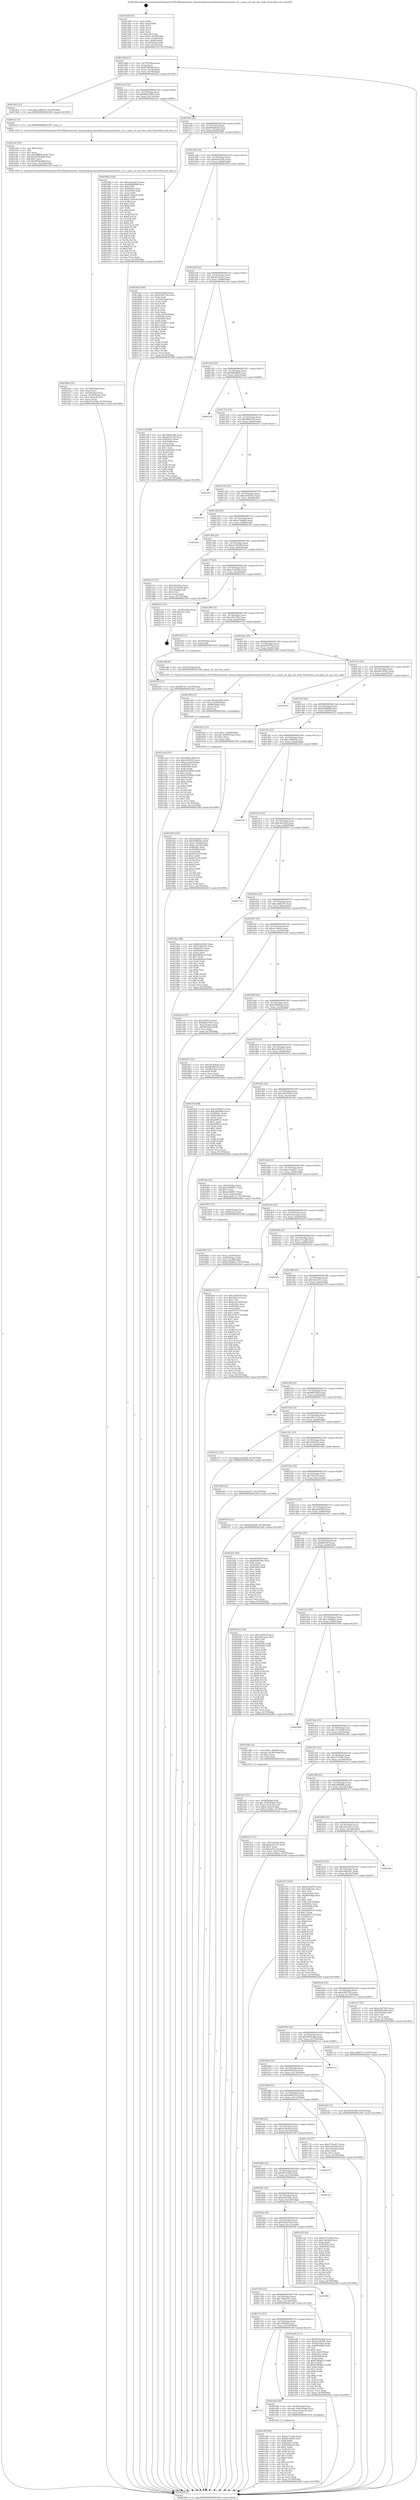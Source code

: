 digraph "0x401260" {
  label = "0x401260 (/mnt/c/Users/mathe/Desktop/tcc/POCII/binaries/extr_linuxarchpowerpcplatformspowermaclow_i2c.c_pmac_i2c_get_bus_node_Final-ollvm.out::main(0))"
  labelloc = "t"
  node[shape=record]

  Entry [label="",width=0.3,height=0.3,shape=circle,fillcolor=black,style=filled]
  "0x40128d" [label="{
     0x40128d [23]\l
     | [instrs]\l
     &nbsp;&nbsp;0x40128d \<+3\>: mov -0x70(%rbp),%eax\l
     &nbsp;&nbsp;0x401290 \<+2\>: mov %eax,%ecx\l
     &nbsp;&nbsp;0x401292 \<+6\>: sub $0x82fdf3db,%ecx\l
     &nbsp;&nbsp;0x401298 \<+3\>: mov %eax,-0x74(%rbp)\l
     &nbsp;&nbsp;0x40129b \<+3\>: mov %ecx,-0x78(%rbp)\l
     &nbsp;&nbsp;0x40129e \<+6\>: je 00000000004019a2 \<main+0x742\>\l
  }"]
  "0x4019a2" [label="{
     0x4019a2 [12]\l
     | [instrs]\l
     &nbsp;&nbsp;0x4019a2 \<+7\>: movl $0xccd86275,-0x70(%rbp)\l
     &nbsp;&nbsp;0x4019a9 \<+5\>: jmp 0000000000402269 \<main+0x1009\>\l
  }"]
  "0x4012a4" [label="{
     0x4012a4 [22]\l
     | [instrs]\l
     &nbsp;&nbsp;0x4012a4 \<+5\>: jmp 00000000004012a9 \<main+0x49\>\l
     &nbsp;&nbsp;0x4012a9 \<+3\>: mov -0x74(%rbp),%eax\l
     &nbsp;&nbsp;0x4012ac \<+5\>: sub $0x8bba7095,%eax\l
     &nbsp;&nbsp;0x4012b1 \<+3\>: mov %eax,-0x7c(%rbp)\l
     &nbsp;&nbsp;0x4012b4 \<+6\>: je 0000000000401ae1 \<main+0x881\>\l
  }"]
  Exit [label="",width=0.3,height=0.3,shape=circle,fillcolor=black,style=filled,peripheries=2]
  "0x401ae1" [label="{
     0x401ae1 [5]\l
     | [instrs]\l
     &nbsp;&nbsp;0x401ae1 \<+5\>: call 0000000000401160 \<next_i\>\l
     | [calls]\l
     &nbsp;&nbsp;0x401160 \{1\} (/mnt/c/Users/mathe/Desktop/tcc/POCII/binaries/extr_linuxarchpowerpcplatformspowermaclow_i2c.c_pmac_i2c_get_bus_node_Final-ollvm.out::next_i)\l
  }"]
  "0x4012ba" [label="{
     0x4012ba [22]\l
     | [instrs]\l
     &nbsp;&nbsp;0x4012ba \<+5\>: jmp 00000000004012bf \<main+0x5f\>\l
     &nbsp;&nbsp;0x4012bf \<+3\>: mov -0x74(%rbp),%eax\l
     &nbsp;&nbsp;0x4012c2 \<+5\>: sub $0x983d91d0,%eax\l
     &nbsp;&nbsp;0x4012c7 \<+3\>: mov %eax,-0x80(%rbp)\l
     &nbsp;&nbsp;0x4012ca \<+6\>: je 0000000000401892 \<main+0x632\>\l
  }"]
  "0x401f29" [label="{
     0x401f29 [12]\l
     | [instrs]\l
     &nbsp;&nbsp;0x401f29 \<+7\>: movl $0xffd5343,-0x70(%rbp)\l
     &nbsp;&nbsp;0x401f30 \<+5\>: jmp 0000000000402269 \<main+0x1009\>\l
  }"]
  "0x401892" [label="{
     0x401892 [144]\l
     | [instrs]\l
     &nbsp;&nbsp;0x401892 \<+5\>: mov $0x24eea613,%eax\l
     &nbsp;&nbsp;0x401897 \<+5\>: mov $0xb6db898f,%ecx\l
     &nbsp;&nbsp;0x40189c \<+2\>: mov $0x1,%dl\l
     &nbsp;&nbsp;0x40189e \<+7\>: mov 0x40505c,%esi\l
     &nbsp;&nbsp;0x4018a5 \<+7\>: mov 0x405060,%edi\l
     &nbsp;&nbsp;0x4018ac \<+3\>: mov %esi,%r8d\l
     &nbsp;&nbsp;0x4018af \<+7\>: add $0xd119eaab,%r8d\l
     &nbsp;&nbsp;0x4018b6 \<+4\>: sub $0x1,%r8d\l
     &nbsp;&nbsp;0x4018ba \<+7\>: sub $0xd119eaab,%r8d\l
     &nbsp;&nbsp;0x4018c1 \<+4\>: imul %r8d,%esi\l
     &nbsp;&nbsp;0x4018c5 \<+3\>: and $0x1,%esi\l
     &nbsp;&nbsp;0x4018c8 \<+3\>: cmp $0x0,%esi\l
     &nbsp;&nbsp;0x4018cb \<+4\>: sete %r9b\l
     &nbsp;&nbsp;0x4018cf \<+3\>: cmp $0xa,%edi\l
     &nbsp;&nbsp;0x4018d2 \<+4\>: setl %r10b\l
     &nbsp;&nbsp;0x4018d6 \<+3\>: mov %r9b,%r11b\l
     &nbsp;&nbsp;0x4018d9 \<+4\>: xor $0xff,%r11b\l
     &nbsp;&nbsp;0x4018dd \<+3\>: mov %r10b,%bl\l
     &nbsp;&nbsp;0x4018e0 \<+3\>: xor $0xff,%bl\l
     &nbsp;&nbsp;0x4018e3 \<+3\>: xor $0x0,%dl\l
     &nbsp;&nbsp;0x4018e6 \<+3\>: mov %r11b,%r14b\l
     &nbsp;&nbsp;0x4018e9 \<+4\>: and $0x0,%r14b\l
     &nbsp;&nbsp;0x4018ed \<+3\>: and %dl,%r9b\l
     &nbsp;&nbsp;0x4018f0 \<+3\>: mov %bl,%r15b\l
     &nbsp;&nbsp;0x4018f3 \<+4\>: and $0x0,%r15b\l
     &nbsp;&nbsp;0x4018f7 \<+3\>: and %dl,%r10b\l
     &nbsp;&nbsp;0x4018fa \<+3\>: or %r9b,%r14b\l
     &nbsp;&nbsp;0x4018fd \<+3\>: or %r10b,%r15b\l
     &nbsp;&nbsp;0x401900 \<+3\>: xor %r15b,%r14b\l
     &nbsp;&nbsp;0x401903 \<+3\>: or %bl,%r11b\l
     &nbsp;&nbsp;0x401906 \<+4\>: xor $0xff,%r11b\l
     &nbsp;&nbsp;0x40190a \<+3\>: or $0x0,%dl\l
     &nbsp;&nbsp;0x40190d \<+3\>: and %dl,%r11b\l
     &nbsp;&nbsp;0x401910 \<+3\>: or %r11b,%r14b\l
     &nbsp;&nbsp;0x401913 \<+4\>: test $0x1,%r14b\l
     &nbsp;&nbsp;0x401917 \<+3\>: cmovne %ecx,%eax\l
     &nbsp;&nbsp;0x40191a \<+3\>: mov %eax,-0x70(%rbp)\l
     &nbsp;&nbsp;0x40191d \<+5\>: jmp 0000000000402269 \<main+0x1009\>\l
  }"]
  "0x4012d0" [label="{
     0x4012d0 [25]\l
     | [instrs]\l
     &nbsp;&nbsp;0x4012d0 \<+5\>: jmp 00000000004012d5 \<main+0x75\>\l
     &nbsp;&nbsp;0x4012d5 \<+3\>: mov -0x74(%rbp),%eax\l
     &nbsp;&nbsp;0x4012d8 \<+5\>: sub $0x9a0d156e,%eax\l
     &nbsp;&nbsp;0x4012dd \<+6\>: mov %eax,-0x84(%rbp)\l
     &nbsp;&nbsp;0x4012e3 \<+6\>: je 0000000000401baf \<main+0x94f\>\l
  }"]
  "0x401e99" [label="{
     0x401e99 [89]\l
     | [instrs]\l
     &nbsp;&nbsp;0x401e99 \<+5\>: mov $0xee77ced6,%edx\l
     &nbsp;&nbsp;0x401e9e \<+5\>: mov $0x493a0efe,%esi\l
     &nbsp;&nbsp;0x401ea3 \<+3\>: xor %r8d,%r8d\l
     &nbsp;&nbsp;0x401ea6 \<+8\>: mov 0x40505c,%r9d\l
     &nbsp;&nbsp;0x401eae \<+8\>: mov 0x405060,%r10d\l
     &nbsp;&nbsp;0x401eb6 \<+4\>: sub $0x1,%r8d\l
     &nbsp;&nbsp;0x401eba \<+3\>: mov %r9d,%r11d\l
     &nbsp;&nbsp;0x401ebd \<+3\>: add %r8d,%r11d\l
     &nbsp;&nbsp;0x401ec0 \<+4\>: imul %r11d,%r9d\l
     &nbsp;&nbsp;0x401ec4 \<+4\>: and $0x1,%r9d\l
     &nbsp;&nbsp;0x401ec8 \<+4\>: cmp $0x0,%r9d\l
     &nbsp;&nbsp;0x401ecc \<+3\>: sete %bl\l
     &nbsp;&nbsp;0x401ecf \<+4\>: cmp $0xa,%r10d\l
     &nbsp;&nbsp;0x401ed3 \<+4\>: setl %r14b\l
     &nbsp;&nbsp;0x401ed7 \<+3\>: mov %bl,%r15b\l
     &nbsp;&nbsp;0x401eda \<+3\>: and %r14b,%r15b\l
     &nbsp;&nbsp;0x401edd \<+3\>: xor %r14b,%bl\l
     &nbsp;&nbsp;0x401ee0 \<+3\>: or %bl,%r15b\l
     &nbsp;&nbsp;0x401ee3 \<+4\>: test $0x1,%r15b\l
     &nbsp;&nbsp;0x401ee7 \<+3\>: cmovne %esi,%edx\l
     &nbsp;&nbsp;0x401eea \<+3\>: mov %edx,-0x70(%rbp)\l
     &nbsp;&nbsp;0x401eed \<+5\>: jmp 0000000000402269 \<main+0x1009\>\l
  }"]
  "0x401baf" [label="{
     0x401baf [109]\l
     | [instrs]\l
     &nbsp;&nbsp;0x401baf \<+5\>: mov $0x9d5ef63f,%eax\l
     &nbsp;&nbsp;0x401bb4 \<+5\>: mov $0x436f752b,%ecx\l
     &nbsp;&nbsp;0x401bb9 \<+2\>: xor %edx,%edx\l
     &nbsp;&nbsp;0x401bbb \<+3\>: mov -0x54(%rbp),%esi\l
     &nbsp;&nbsp;0x401bbe \<+2\>: mov %edx,%edi\l
     &nbsp;&nbsp;0x401bc0 \<+2\>: sub %esi,%edi\l
     &nbsp;&nbsp;0x401bc2 \<+2\>: mov %edx,%esi\l
     &nbsp;&nbsp;0x401bc4 \<+3\>: sub $0x1,%esi\l
     &nbsp;&nbsp;0x401bc7 \<+2\>: add %esi,%edi\l
     &nbsp;&nbsp;0x401bc9 \<+2\>: sub %edi,%edx\l
     &nbsp;&nbsp;0x401bcb \<+3\>: mov %edx,-0x54(%rbp)\l
     &nbsp;&nbsp;0x401bce \<+7\>: mov 0x40505c,%edx\l
     &nbsp;&nbsp;0x401bd5 \<+7\>: mov 0x405060,%esi\l
     &nbsp;&nbsp;0x401bdc \<+2\>: mov %edx,%edi\l
     &nbsp;&nbsp;0x401bde \<+6\>: add $0x372eb471,%edi\l
     &nbsp;&nbsp;0x401be4 \<+3\>: sub $0x1,%edi\l
     &nbsp;&nbsp;0x401be7 \<+6\>: sub $0x372eb471,%edi\l
     &nbsp;&nbsp;0x401bed \<+3\>: imul %edi,%edx\l
     &nbsp;&nbsp;0x401bf0 \<+3\>: and $0x1,%edx\l
     &nbsp;&nbsp;0x401bf3 \<+3\>: cmp $0x0,%edx\l
     &nbsp;&nbsp;0x401bf6 \<+4\>: sete %r8b\l
     &nbsp;&nbsp;0x401bfa \<+3\>: cmp $0xa,%esi\l
     &nbsp;&nbsp;0x401bfd \<+4\>: setl %r9b\l
     &nbsp;&nbsp;0x401c01 \<+3\>: mov %r8b,%r10b\l
     &nbsp;&nbsp;0x401c04 \<+3\>: and %r9b,%r10b\l
     &nbsp;&nbsp;0x401c07 \<+3\>: xor %r9b,%r8b\l
     &nbsp;&nbsp;0x401c0a \<+3\>: or %r8b,%r10b\l
     &nbsp;&nbsp;0x401c0d \<+4\>: test $0x1,%r10b\l
     &nbsp;&nbsp;0x401c11 \<+3\>: cmovne %ecx,%eax\l
     &nbsp;&nbsp;0x401c14 \<+3\>: mov %eax,-0x70(%rbp)\l
     &nbsp;&nbsp;0x401c17 \<+5\>: jmp 0000000000402269 \<main+0x1009\>\l
  }"]
  "0x4012e9" [label="{
     0x4012e9 [25]\l
     | [instrs]\l
     &nbsp;&nbsp;0x4012e9 \<+5\>: jmp 00000000004012ee \<main+0x8e\>\l
     &nbsp;&nbsp;0x4012ee \<+3\>: mov -0x74(%rbp),%eax\l
     &nbsp;&nbsp;0x4012f1 \<+5\>: sub $0x9d192fce,%eax\l
     &nbsp;&nbsp;0x4012f6 \<+6\>: mov %eax,-0x88(%rbp)\l
     &nbsp;&nbsp;0x4012fc \<+6\>: je 0000000000401c28 \<main+0x9c8\>\l
  }"]
  "0x401735" [label="{
     0x401735\l
  }", style=dashed]
  "0x401c28" [label="{
     0x401c28 [88]\l
     | [instrs]\l
     &nbsp;&nbsp;0x401c28 \<+5\>: mov $0x44091a8b,%eax\l
     &nbsp;&nbsp;0x401c2d \<+5\>: mov $0xaf51653b,%ecx\l
     &nbsp;&nbsp;0x401c32 \<+7\>: mov 0x40505c,%edx\l
     &nbsp;&nbsp;0x401c39 \<+7\>: mov 0x405060,%esi\l
     &nbsp;&nbsp;0x401c40 \<+2\>: mov %edx,%edi\l
     &nbsp;&nbsp;0x401c42 \<+6\>: sub $0xcd84cd03,%edi\l
     &nbsp;&nbsp;0x401c48 \<+3\>: sub $0x1,%edi\l
     &nbsp;&nbsp;0x401c4b \<+6\>: add $0xcd84cd03,%edi\l
     &nbsp;&nbsp;0x401c51 \<+3\>: imul %edi,%edx\l
     &nbsp;&nbsp;0x401c54 \<+3\>: and $0x1,%edx\l
     &nbsp;&nbsp;0x401c57 \<+3\>: cmp $0x0,%edx\l
     &nbsp;&nbsp;0x401c5a \<+4\>: sete %r8b\l
     &nbsp;&nbsp;0x401c5e \<+3\>: cmp $0xa,%esi\l
     &nbsp;&nbsp;0x401c61 \<+4\>: setl %r9b\l
     &nbsp;&nbsp;0x401c65 \<+3\>: mov %r8b,%r10b\l
     &nbsp;&nbsp;0x401c68 \<+3\>: and %r9b,%r10b\l
     &nbsp;&nbsp;0x401c6b \<+3\>: xor %r9b,%r8b\l
     &nbsp;&nbsp;0x401c6e \<+3\>: or %r8b,%r10b\l
     &nbsp;&nbsp;0x401c71 \<+4\>: test $0x1,%r10b\l
     &nbsp;&nbsp;0x401c75 \<+3\>: cmovne %ecx,%eax\l
     &nbsp;&nbsp;0x401c78 \<+3\>: mov %eax,-0x70(%rbp)\l
     &nbsp;&nbsp;0x401c7b \<+5\>: jmp 0000000000402269 \<main+0x1009\>\l
  }"]
  "0x401302" [label="{
     0x401302 [25]\l
     | [instrs]\l
     &nbsp;&nbsp;0x401302 \<+5\>: jmp 0000000000401307 \<main+0xa7\>\l
     &nbsp;&nbsp;0x401307 \<+3\>: mov -0x74(%rbp),%eax\l
     &nbsp;&nbsp;0x40130a \<+5\>: sub $0x9d5ef63f,%eax\l
     &nbsp;&nbsp;0x40130f \<+6\>: mov %eax,-0x8c(%rbp)\l
     &nbsp;&nbsp;0x401315 \<+6\>: je 00000000004021c8 \<main+0xf68\>\l
  }"]
  "0x401e85" [label="{
     0x401e85 [20]\l
     | [instrs]\l
     &nbsp;&nbsp;0x401e85 \<+4\>: mov -0x50(%rbp),%rax\l
     &nbsp;&nbsp;0x401e89 \<+4\>: movslq -0x6c(%rbp),%rcx\l
     &nbsp;&nbsp;0x401e8d \<+4\>: mov (%rax,%rcx,8),%rax\l
     &nbsp;&nbsp;0x401e91 \<+3\>: mov %rax,%rdi\l
     &nbsp;&nbsp;0x401e94 \<+5\>: call 0000000000401030 \<free@plt\>\l
     | [calls]\l
     &nbsp;&nbsp;0x401030 \{1\} (unknown)\l
  }"]
  "0x4021c8" [label="{
     0x4021c8\l
  }", style=dashed]
  "0x40131b" [label="{
     0x40131b [25]\l
     | [instrs]\l
     &nbsp;&nbsp;0x40131b \<+5\>: jmp 0000000000401320 \<main+0xc0\>\l
     &nbsp;&nbsp;0x401320 \<+3\>: mov -0x74(%rbp),%eax\l
     &nbsp;&nbsp;0x401323 \<+5\>: sub $0x9f09ec78,%eax\l
     &nbsp;&nbsp;0x401328 \<+6\>: mov %eax,-0x90(%rbp)\l
     &nbsp;&nbsp;0x40132e \<+6\>: je 0000000000401f41 \<main+0xce1\>\l
  }"]
  "0x401ca4" [label="{
     0x401ca4 [107]\l
     | [instrs]\l
     &nbsp;&nbsp;0x401ca4 \<+5\>: mov $0x44091a8b,%esi\l
     &nbsp;&nbsp;0x401ca9 \<+5\>: mov $0x3200182,%ecx\l
     &nbsp;&nbsp;0x401cae \<+7\>: movl $0x0,-0x6c(%rbp)\l
     &nbsp;&nbsp;0x401cb5 \<+7\>: mov 0x40505c,%edx\l
     &nbsp;&nbsp;0x401cbc \<+8\>: mov 0x405060,%r8d\l
     &nbsp;&nbsp;0x401cc4 \<+3\>: mov %edx,%r9d\l
     &nbsp;&nbsp;0x401cc7 \<+7\>: add $0x63559992,%r9d\l
     &nbsp;&nbsp;0x401cce \<+4\>: sub $0x1,%r9d\l
     &nbsp;&nbsp;0x401cd2 \<+7\>: sub $0x63559992,%r9d\l
     &nbsp;&nbsp;0x401cd9 \<+4\>: imul %r9d,%edx\l
     &nbsp;&nbsp;0x401cdd \<+3\>: and $0x1,%edx\l
     &nbsp;&nbsp;0x401ce0 \<+3\>: cmp $0x0,%edx\l
     &nbsp;&nbsp;0x401ce3 \<+4\>: sete %r10b\l
     &nbsp;&nbsp;0x401ce7 \<+4\>: cmp $0xa,%r8d\l
     &nbsp;&nbsp;0x401ceb \<+4\>: setl %r11b\l
     &nbsp;&nbsp;0x401cef \<+3\>: mov %r10b,%bl\l
     &nbsp;&nbsp;0x401cf2 \<+3\>: and %r11b,%bl\l
     &nbsp;&nbsp;0x401cf5 \<+3\>: xor %r11b,%r10b\l
     &nbsp;&nbsp;0x401cf8 \<+3\>: or %r10b,%bl\l
     &nbsp;&nbsp;0x401cfb \<+3\>: test $0x1,%bl\l
     &nbsp;&nbsp;0x401cfe \<+3\>: cmovne %ecx,%esi\l
     &nbsp;&nbsp;0x401d01 \<+3\>: mov %esi,-0x70(%rbp)\l
     &nbsp;&nbsp;0x401d04 \<+6\>: mov %eax,-0x13c(%rbp)\l
     &nbsp;&nbsp;0x401d0a \<+5\>: jmp 0000000000402269 \<main+0x1009\>\l
  }"]
  "0x401f41" [label="{
     0x401f41\l
  }", style=dashed]
  "0x401334" [label="{
     0x401334 [25]\l
     | [instrs]\l
     &nbsp;&nbsp;0x401334 \<+5\>: jmp 0000000000401339 \<main+0xd9\>\l
     &nbsp;&nbsp;0x401339 \<+3\>: mov -0x74(%rbp),%eax\l
     &nbsp;&nbsp;0x40133c \<+5\>: sub $0xa105b97a,%eax\l
     &nbsp;&nbsp;0x401341 \<+6\>: mov %eax,-0x94(%rbp)\l
     &nbsp;&nbsp;0x401347 \<+6\>: je 000000000040221e \<main+0xfbe\>\l
  }"]
  "0x401c89" [label="{
     0x401c89 [27]\l
     | [instrs]\l
     &nbsp;&nbsp;0x401c89 \<+10\>: movabs $0x4030b6,%rdi\l
     &nbsp;&nbsp;0x401c93 \<+4\>: mov %rax,-0x68(%rbp)\l
     &nbsp;&nbsp;0x401c97 \<+4\>: mov -0x68(%rbp),%rax\l
     &nbsp;&nbsp;0x401c9b \<+2\>: mov (%rax),%esi\l
     &nbsp;&nbsp;0x401c9d \<+2\>: mov $0x0,%al\l
     &nbsp;&nbsp;0x401c9f \<+5\>: call 0000000000401040 \<printf@plt\>\l
     | [calls]\l
     &nbsp;&nbsp;0x401040 \{1\} (unknown)\l
  }"]
  "0x40221e" [label="{
     0x40221e\l
  }", style=dashed]
  "0x40134d" [label="{
     0x40134d [25]\l
     | [instrs]\l
     &nbsp;&nbsp;0x40134d \<+5\>: jmp 0000000000401352 \<main+0xf2\>\l
     &nbsp;&nbsp;0x401352 \<+3\>: mov -0x74(%rbp),%eax\l
     &nbsp;&nbsp;0x401355 \<+5\>: sub $0xa139afd9,%eax\l
     &nbsp;&nbsp;0x40135a \<+6\>: mov %eax,-0x98(%rbp)\l
     &nbsp;&nbsp;0x401360 \<+6\>: je 000000000040224a \<main+0xfea\>\l
  }"]
  "0x401b0e" [label="{
     0x401b0e [35]\l
     | [instrs]\l
     &nbsp;&nbsp;0x401b0e \<+6\>: mov -0x138(%rbp),%ecx\l
     &nbsp;&nbsp;0x401b14 \<+3\>: imul %eax,%ecx\l
     &nbsp;&nbsp;0x401b17 \<+4\>: mov -0x50(%rbp),%rsi\l
     &nbsp;&nbsp;0x401b1b \<+4\>: movslq -0x54(%rbp),%rdi\l
     &nbsp;&nbsp;0x401b1f \<+4\>: mov (%rsi,%rdi,8),%rsi\l
     &nbsp;&nbsp;0x401b23 \<+2\>: mov %ecx,(%rsi)\l
     &nbsp;&nbsp;0x401b25 \<+7\>: movl $0x1f7a708c,-0x70(%rbp)\l
     &nbsp;&nbsp;0x401b2c \<+5\>: jmp 0000000000402269 \<main+0x1009\>\l
  }"]
  "0x40224a" [label="{
     0x40224a\l
  }", style=dashed]
  "0x401366" [label="{
     0x401366 [25]\l
     | [instrs]\l
     &nbsp;&nbsp;0x401366 \<+5\>: jmp 000000000040136b \<main+0x10b\>\l
     &nbsp;&nbsp;0x40136b \<+3\>: mov -0x74(%rbp),%eax\l
     &nbsp;&nbsp;0x40136e \<+5\>: sub $0xa210b386,%eax\l
     &nbsp;&nbsp;0x401373 \<+6\>: mov %eax,-0x9c(%rbp)\l
     &nbsp;&nbsp;0x401379 \<+6\>: je 0000000000401a75 \<main+0x815\>\l
  }"]
  "0x401ae6" [label="{
     0x401ae6 [40]\l
     | [instrs]\l
     &nbsp;&nbsp;0x401ae6 \<+5\>: mov $0x2,%ecx\l
     &nbsp;&nbsp;0x401aeb \<+1\>: cltd\l
     &nbsp;&nbsp;0x401aec \<+2\>: idiv %ecx\l
     &nbsp;&nbsp;0x401aee \<+6\>: imul $0xfffffffe,%edx,%ecx\l
     &nbsp;&nbsp;0x401af4 \<+6\>: add $0x4454ed99,%ecx\l
     &nbsp;&nbsp;0x401afa \<+3\>: add $0x1,%ecx\l
     &nbsp;&nbsp;0x401afd \<+6\>: sub $0x4454ed99,%ecx\l
     &nbsp;&nbsp;0x401b03 \<+6\>: mov %ecx,-0x138(%rbp)\l
     &nbsp;&nbsp;0x401b09 \<+5\>: call 0000000000401160 \<next_i\>\l
     | [calls]\l
     &nbsp;&nbsp;0x401160 \{1\} (/mnt/c/Users/mathe/Desktop/tcc/POCII/binaries/extr_linuxarchpowerpcplatformspowermaclow_i2c.c_pmac_i2c_get_bus_node_Final-ollvm.out::next_i)\l
  }"]
  "0x401a75" [label="{
     0x401a75 [27]\l
     | [instrs]\l
     &nbsp;&nbsp;0x401a75 \<+5\>: mov $0x9d192fce,%eax\l
     &nbsp;&nbsp;0x401a7a \<+5\>: mov $0x1321b448,%ecx\l
     &nbsp;&nbsp;0x401a7f \<+3\>: mov -0x22(%rbp),%dl\l
     &nbsp;&nbsp;0x401a82 \<+3\>: test $0x1,%dl\l
     &nbsp;&nbsp;0x401a85 \<+3\>: cmovne %ecx,%eax\l
     &nbsp;&nbsp;0x401a88 \<+3\>: mov %eax,-0x70(%rbp)\l
     &nbsp;&nbsp;0x401a8b \<+5\>: jmp 0000000000402269 \<main+0x1009\>\l
  }"]
  "0x40137f" [label="{
     0x40137f [25]\l
     | [instrs]\l
     &nbsp;&nbsp;0x40137f \<+5\>: jmp 0000000000401384 \<main+0x124\>\l
     &nbsp;&nbsp;0x401384 \<+3\>: mov -0x74(%rbp),%eax\l
     &nbsp;&nbsp;0x401387 \<+5\>: sub $0xa314a5bd,%eax\l
     &nbsp;&nbsp;0x40138c \<+6\>: mov %eax,-0xa0(%rbp)\l
     &nbsp;&nbsp;0x401392 \<+6\>: je 0000000000402163 \<main+0xf03\>\l
  }"]
  "0x401aa7" [label="{
     0x401aa7 [31]\l
     | [instrs]\l
     &nbsp;&nbsp;0x401aa7 \<+4\>: mov -0x50(%rbp),%rdi\l
     &nbsp;&nbsp;0x401aab \<+4\>: movslq -0x54(%rbp),%rcx\l
     &nbsp;&nbsp;0x401aaf \<+4\>: mov %rax,(%rdi,%rcx,8)\l
     &nbsp;&nbsp;0x401ab3 \<+7\>: movl $0x0,-0x5c(%rbp)\l
     &nbsp;&nbsp;0x401aba \<+7\>: movl $0xce7af9ee,-0x70(%rbp)\l
     &nbsp;&nbsp;0x401ac1 \<+5\>: jmp 0000000000402269 \<main+0x1009\>\l
  }"]
  "0x402163" [label="{
     0x402163 [19]\l
     | [instrs]\l
     &nbsp;&nbsp;0x402163 \<+3\>: mov -0x30(%rbp),%eax\l
     &nbsp;&nbsp;0x402166 \<+7\>: add $0x120,%rsp\l
     &nbsp;&nbsp;0x40216d \<+1\>: pop %rbx\l
     &nbsp;&nbsp;0x40216e \<+2\>: pop %r12\l
     &nbsp;&nbsp;0x402170 \<+2\>: pop %r14\l
     &nbsp;&nbsp;0x402172 \<+2\>: pop %r15\l
     &nbsp;&nbsp;0x402174 \<+1\>: pop %rbp\l
     &nbsp;&nbsp;0x402175 \<+1\>: ret\l
  }"]
  "0x401398" [label="{
     0x401398 [25]\l
     | [instrs]\l
     &nbsp;&nbsp;0x401398 \<+5\>: jmp 000000000040139d \<main+0x13d\>\l
     &nbsp;&nbsp;0x40139d \<+3\>: mov -0x74(%rbp),%eax\l
     &nbsp;&nbsp;0x4013a0 \<+5\>: sub $0xa3fa7362,%eax\l
     &nbsp;&nbsp;0x4013a5 \<+6\>: mov %eax,-0xa4(%rbp)\l
     &nbsp;&nbsp;0x4013ab \<+6\>: je 0000000000401f1d \<main+0xcbd\>\l
  }"]
  "0x40171c" [label="{
     0x40171c [25]\l
     | [instrs]\l
     &nbsp;&nbsp;0x40171c \<+5\>: jmp 0000000000401721 \<main+0x4c1\>\l
     &nbsp;&nbsp;0x401721 \<+3\>: mov -0x74(%rbp),%eax\l
     &nbsp;&nbsp;0x401724 \<+5\>: sub $0x7ef83faf,%eax\l
     &nbsp;&nbsp;0x401729 \<+6\>: mov %eax,-0x134(%rbp)\l
     &nbsp;&nbsp;0x40172f \<+6\>: je 0000000000401e85 \<main+0xc25\>\l
  }"]
  "0x401f1d" [label="{
     0x401f1d [12]\l
     | [instrs]\l
     &nbsp;&nbsp;0x401f1d \<+4\>: mov -0x50(%rbp),%rax\l
     &nbsp;&nbsp;0x401f21 \<+3\>: mov %rax,%rdi\l
     &nbsp;&nbsp;0x401f24 \<+5\>: call 0000000000401030 \<free@plt\>\l
     | [calls]\l
     &nbsp;&nbsp;0x401030 \{1\} (unknown)\l
  }"]
  "0x4013b1" [label="{
     0x4013b1 [25]\l
     | [instrs]\l
     &nbsp;&nbsp;0x4013b1 \<+5\>: jmp 00000000004013b6 \<main+0x156\>\l
     &nbsp;&nbsp;0x4013b6 \<+3\>: mov -0x74(%rbp),%eax\l
     &nbsp;&nbsp;0x4013b9 \<+5\>: sub $0xaf51653b,%eax\l
     &nbsp;&nbsp;0x4013be \<+6\>: mov %eax,-0xa8(%rbp)\l
     &nbsp;&nbsp;0x4013c4 \<+6\>: je 0000000000401c80 \<main+0xa20\>\l
  }"]
  "0x401a06" [label="{
     0x401a06 [111]\l
     | [instrs]\l
     &nbsp;&nbsp;0x401a06 \<+5\>: mov $0x663e5d50,%eax\l
     &nbsp;&nbsp;0x401a0b \<+5\>: mov $0xa210b386,%ecx\l
     &nbsp;&nbsp;0x401a10 \<+3\>: mov -0x54(%rbp),%edx\l
     &nbsp;&nbsp;0x401a13 \<+3\>: cmp -0x48(%rbp),%edx\l
     &nbsp;&nbsp;0x401a16 \<+4\>: setl %sil\l
     &nbsp;&nbsp;0x401a1a \<+4\>: and $0x1,%sil\l
     &nbsp;&nbsp;0x401a1e \<+4\>: mov %sil,-0x22(%rbp)\l
     &nbsp;&nbsp;0x401a22 \<+7\>: mov 0x40505c,%edx\l
     &nbsp;&nbsp;0x401a29 \<+7\>: mov 0x405060,%edi\l
     &nbsp;&nbsp;0x401a30 \<+3\>: mov %edx,%r8d\l
     &nbsp;&nbsp;0x401a33 \<+7\>: sub $0x678b4b22,%r8d\l
     &nbsp;&nbsp;0x401a3a \<+4\>: sub $0x1,%r8d\l
     &nbsp;&nbsp;0x401a3e \<+7\>: add $0x678b4b22,%r8d\l
     &nbsp;&nbsp;0x401a45 \<+4\>: imul %r8d,%edx\l
     &nbsp;&nbsp;0x401a49 \<+3\>: and $0x1,%edx\l
     &nbsp;&nbsp;0x401a4c \<+3\>: cmp $0x0,%edx\l
     &nbsp;&nbsp;0x401a4f \<+4\>: sete %sil\l
     &nbsp;&nbsp;0x401a53 \<+3\>: cmp $0xa,%edi\l
     &nbsp;&nbsp;0x401a56 \<+4\>: setl %r9b\l
     &nbsp;&nbsp;0x401a5a \<+3\>: mov %sil,%r10b\l
     &nbsp;&nbsp;0x401a5d \<+3\>: and %r9b,%r10b\l
     &nbsp;&nbsp;0x401a60 \<+3\>: xor %r9b,%sil\l
     &nbsp;&nbsp;0x401a63 \<+3\>: or %sil,%r10b\l
     &nbsp;&nbsp;0x401a66 \<+4\>: test $0x1,%r10b\l
     &nbsp;&nbsp;0x401a6a \<+3\>: cmovne %ecx,%eax\l
     &nbsp;&nbsp;0x401a6d \<+3\>: mov %eax,-0x70(%rbp)\l
     &nbsp;&nbsp;0x401a70 \<+5\>: jmp 0000000000402269 \<main+0x1009\>\l
  }"]
  "0x401c80" [label="{
     0x401c80 [9]\l
     | [instrs]\l
     &nbsp;&nbsp;0x401c80 \<+4\>: mov -0x50(%rbp),%rdi\l
     &nbsp;&nbsp;0x401c84 \<+5\>: call 0000000000401240 \<pmac_i2c_get_bus_node\>\l
     | [calls]\l
     &nbsp;&nbsp;0x401240 \{1\} (/mnt/c/Users/mathe/Desktop/tcc/POCII/binaries/extr_linuxarchpowerpcplatformspowermaclow_i2c.c_pmac_i2c_get_bus_node_Final-ollvm.out::pmac_i2c_get_bus_node)\l
  }"]
  "0x4013ca" [label="{
     0x4013ca [25]\l
     | [instrs]\l
     &nbsp;&nbsp;0x4013ca \<+5\>: jmp 00000000004013cf \<main+0x16f\>\l
     &nbsp;&nbsp;0x4013cf \<+3\>: mov -0x74(%rbp),%eax\l
     &nbsp;&nbsp;0x4013d2 \<+5\>: sub $0xb6a785d2,%eax\l
     &nbsp;&nbsp;0x4013d7 \<+6\>: mov %eax,-0xac(%rbp)\l
     &nbsp;&nbsp;0x4013dd \<+6\>: je 000000000040202e \<main+0xdce\>\l
  }"]
  "0x401703" [label="{
     0x401703 [25]\l
     | [instrs]\l
     &nbsp;&nbsp;0x401703 \<+5\>: jmp 0000000000401708 \<main+0x4a8\>\l
     &nbsp;&nbsp;0x401708 \<+3\>: mov -0x74(%rbp),%eax\l
     &nbsp;&nbsp;0x40170b \<+5\>: sub $0x758a0351,%eax\l
     &nbsp;&nbsp;0x401710 \<+6\>: mov %eax,-0x130(%rbp)\l
     &nbsp;&nbsp;0x401716 \<+6\>: je 0000000000401a06 \<main+0x7a6\>\l
  }"]
  "0x40202e" [label="{
     0x40202e\l
  }", style=dashed]
  "0x4013e3" [label="{
     0x4013e3 [25]\l
     | [instrs]\l
     &nbsp;&nbsp;0x4013e3 \<+5\>: jmp 00000000004013e8 \<main+0x188\>\l
     &nbsp;&nbsp;0x4013e8 \<+3\>: mov -0x74(%rbp),%eax\l
     &nbsp;&nbsp;0x4013eb \<+5\>: sub $0xb6db898f,%eax\l
     &nbsp;&nbsp;0x4013f0 \<+6\>: mov %eax,-0xb0(%rbp)\l
     &nbsp;&nbsp;0x4013f6 \<+6\>: je 0000000000401922 \<main+0x6c2\>\l
  }"]
  "0x401f99" [label="{
     0x401f99\l
  }", style=dashed]
  "0x401922" [label="{
     0x401922 [23]\l
     | [instrs]\l
     &nbsp;&nbsp;0x401922 \<+7\>: movl $0x1,-0x48(%rbp)\l
     &nbsp;&nbsp;0x401929 \<+4\>: movslq -0x48(%rbp),%rax\l
     &nbsp;&nbsp;0x40192d \<+4\>: shl $0x3,%rax\l
     &nbsp;&nbsp;0x401931 \<+3\>: mov %rax,%rdi\l
     &nbsp;&nbsp;0x401934 \<+5\>: call 0000000000401050 \<malloc@plt\>\l
     | [calls]\l
     &nbsp;&nbsp;0x401050 \{1\} (unknown)\l
  }"]
  "0x4013fc" [label="{
     0x4013fc [25]\l
     | [instrs]\l
     &nbsp;&nbsp;0x4013fc \<+5\>: jmp 0000000000401401 \<main+0x1a1\>\l
     &nbsp;&nbsp;0x401401 \<+3\>: mov -0x74(%rbp),%eax\l
     &nbsp;&nbsp;0x401404 \<+5\>: sub $0xc3fd563f,%eax\l
     &nbsp;&nbsp;0x401409 \<+6\>: mov %eax,-0xb4(%rbp)\l
     &nbsp;&nbsp;0x40140f \<+6\>: je 000000000040225b \<main+0xffb\>\l
  }"]
  "0x4016ea" [label="{
     0x4016ea [25]\l
     | [instrs]\l
     &nbsp;&nbsp;0x4016ea \<+5\>: jmp 00000000004016ef \<main+0x48f\>\l
     &nbsp;&nbsp;0x4016ef \<+3\>: mov -0x74(%rbp),%eax\l
     &nbsp;&nbsp;0x4016f2 \<+5\>: sub $0x6da2d726,%eax\l
     &nbsp;&nbsp;0x4016f7 \<+6\>: mov %eax,-0x12c(%rbp)\l
     &nbsp;&nbsp;0x4016fd \<+6\>: je 0000000000401f99 \<main+0xd39\>\l
  }"]
  "0x40225b" [label="{
     0x40225b\l
  }", style=dashed]
  "0x401415" [label="{
     0x401415 [25]\l
     | [instrs]\l
     &nbsp;&nbsp;0x401415 \<+5\>: jmp 000000000040141a \<main+0x1ba\>\l
     &nbsp;&nbsp;0x40141a \<+3\>: mov -0x74(%rbp),%eax\l
     &nbsp;&nbsp;0x40141d \<+5\>: sub $0xc9cfc428,%eax\l
     &nbsp;&nbsp;0x401422 \<+6\>: mov %eax,-0xb8(%rbp)\l
     &nbsp;&nbsp;0x401428 \<+6\>: je 000000000040175a \<main+0x4fa\>\l
  }"]
  "0x401e32" [label="{
     0x401e32 [83]\l
     | [instrs]\l
     &nbsp;&nbsp;0x401e32 \<+5\>: mov $0xee77ced6,%eax\l
     &nbsp;&nbsp;0x401e37 \<+5\>: mov $0x7ef83faf,%ecx\l
     &nbsp;&nbsp;0x401e3c \<+2\>: xor %edx,%edx\l
     &nbsp;&nbsp;0x401e3e \<+7\>: mov 0x40505c,%esi\l
     &nbsp;&nbsp;0x401e45 \<+7\>: mov 0x405060,%edi\l
     &nbsp;&nbsp;0x401e4c \<+3\>: sub $0x1,%edx\l
     &nbsp;&nbsp;0x401e4f \<+3\>: mov %esi,%r8d\l
     &nbsp;&nbsp;0x401e52 \<+3\>: add %edx,%r8d\l
     &nbsp;&nbsp;0x401e55 \<+4\>: imul %r8d,%esi\l
     &nbsp;&nbsp;0x401e59 \<+3\>: and $0x1,%esi\l
     &nbsp;&nbsp;0x401e5c \<+3\>: cmp $0x0,%esi\l
     &nbsp;&nbsp;0x401e5f \<+4\>: sete %r9b\l
     &nbsp;&nbsp;0x401e63 \<+3\>: cmp $0xa,%edi\l
     &nbsp;&nbsp;0x401e66 \<+4\>: setl %r10b\l
     &nbsp;&nbsp;0x401e6a \<+3\>: mov %r9b,%r11b\l
     &nbsp;&nbsp;0x401e6d \<+3\>: and %r10b,%r11b\l
     &nbsp;&nbsp;0x401e70 \<+3\>: xor %r10b,%r9b\l
     &nbsp;&nbsp;0x401e73 \<+3\>: or %r9b,%r11b\l
     &nbsp;&nbsp;0x401e76 \<+4\>: test $0x1,%r11b\l
     &nbsp;&nbsp;0x401e7a \<+3\>: cmovne %ecx,%eax\l
     &nbsp;&nbsp;0x401e7d \<+3\>: mov %eax,-0x70(%rbp)\l
     &nbsp;&nbsp;0x401e80 \<+5\>: jmp 0000000000402269 \<main+0x1009\>\l
  }"]
  "0x40175a" [label="{
     0x40175a\l
  }", style=dashed]
  "0x40142e" [label="{
     0x40142e [25]\l
     | [instrs]\l
     &nbsp;&nbsp;0x40142e \<+5\>: jmp 0000000000401433 \<main+0x1d3\>\l
     &nbsp;&nbsp;0x401433 \<+3\>: mov -0x74(%rbp),%eax\l
     &nbsp;&nbsp;0x401436 \<+5\>: sub $0xccd86275,%eax\l
     &nbsp;&nbsp;0x40143b \<+6\>: mov %eax,-0xbc(%rbp)\l
     &nbsp;&nbsp;0x401441 \<+6\>: je 00000000004019ae \<main+0x74e\>\l
  }"]
  "0x4016d1" [label="{
     0x4016d1 [25]\l
     | [instrs]\l
     &nbsp;&nbsp;0x4016d1 \<+5\>: jmp 00000000004016d6 \<main+0x476\>\l
     &nbsp;&nbsp;0x4016d6 \<+3\>: mov -0x74(%rbp),%eax\l
     &nbsp;&nbsp;0x4016d9 \<+5\>: sub $0x6a453e8e,%eax\l
     &nbsp;&nbsp;0x4016de \<+6\>: mov %eax,-0x128(%rbp)\l
     &nbsp;&nbsp;0x4016e4 \<+6\>: je 0000000000401e32 \<main+0xbd2\>\l
  }"]
  "0x4019ae" [label="{
     0x4019ae [88]\l
     | [instrs]\l
     &nbsp;&nbsp;0x4019ae \<+5\>: mov $0x663e5d50,%eax\l
     &nbsp;&nbsp;0x4019b3 \<+5\>: mov $0x758a0351,%ecx\l
     &nbsp;&nbsp;0x4019b8 \<+7\>: mov 0x40505c,%edx\l
     &nbsp;&nbsp;0x4019bf \<+7\>: mov 0x405060,%esi\l
     &nbsp;&nbsp;0x4019c6 \<+2\>: mov %edx,%edi\l
     &nbsp;&nbsp;0x4019c8 \<+6\>: add $0xe9feb5a4,%edi\l
     &nbsp;&nbsp;0x4019ce \<+3\>: sub $0x1,%edi\l
     &nbsp;&nbsp;0x4019d1 \<+6\>: sub $0xe9feb5a4,%edi\l
     &nbsp;&nbsp;0x4019d7 \<+3\>: imul %edi,%edx\l
     &nbsp;&nbsp;0x4019da \<+3\>: and $0x1,%edx\l
     &nbsp;&nbsp;0x4019dd \<+3\>: cmp $0x0,%edx\l
     &nbsp;&nbsp;0x4019e0 \<+4\>: sete %r8b\l
     &nbsp;&nbsp;0x4019e4 \<+3\>: cmp $0xa,%esi\l
     &nbsp;&nbsp;0x4019e7 \<+4\>: setl %r9b\l
     &nbsp;&nbsp;0x4019eb \<+3\>: mov %r8b,%r10b\l
     &nbsp;&nbsp;0x4019ee \<+3\>: and %r9b,%r10b\l
     &nbsp;&nbsp;0x4019f1 \<+3\>: xor %r9b,%r8b\l
     &nbsp;&nbsp;0x4019f4 \<+3\>: or %r8b,%r10b\l
     &nbsp;&nbsp;0x4019f7 \<+4\>: test $0x1,%r10b\l
     &nbsp;&nbsp;0x4019fb \<+3\>: cmovne %ecx,%eax\l
     &nbsp;&nbsp;0x4019fe \<+3\>: mov %eax,-0x70(%rbp)\l
     &nbsp;&nbsp;0x401a01 \<+5\>: jmp 0000000000402269 \<main+0x1009\>\l
  }"]
  "0x401447" [label="{
     0x401447 [25]\l
     | [instrs]\l
     &nbsp;&nbsp;0x401447 \<+5\>: jmp 000000000040144c \<main+0x1ec\>\l
     &nbsp;&nbsp;0x40144c \<+3\>: mov -0x74(%rbp),%eax\l
     &nbsp;&nbsp;0x40144f \<+5\>: sub $0xce7af9ee,%eax\l
     &nbsp;&nbsp;0x401454 \<+6\>: mov %eax,-0xc0(%rbp)\l
     &nbsp;&nbsp;0x40145a \<+6\>: je 0000000000401ac6 \<main+0x866\>\l
  }"]
  "0x4021bc" [label="{
     0x4021bc\l
  }", style=dashed]
  "0x401ac6" [label="{
     0x401ac6 [27]\l
     | [instrs]\l
     &nbsp;&nbsp;0x401ac6 \<+5\>: mov $0x7bf2b3e,%eax\l
     &nbsp;&nbsp;0x401acb \<+5\>: mov $0x8bba7095,%ecx\l
     &nbsp;&nbsp;0x401ad0 \<+3\>: mov -0x5c(%rbp),%edx\l
     &nbsp;&nbsp;0x401ad3 \<+3\>: cmp -0x58(%rbp),%edx\l
     &nbsp;&nbsp;0x401ad6 \<+3\>: cmovl %ecx,%eax\l
     &nbsp;&nbsp;0x401ad9 \<+3\>: mov %eax,-0x70(%rbp)\l
     &nbsp;&nbsp;0x401adc \<+5\>: jmp 0000000000402269 \<main+0x1009\>\l
  }"]
  "0x401460" [label="{
     0x401460 [25]\l
     | [instrs]\l
     &nbsp;&nbsp;0x401460 \<+5\>: jmp 0000000000401465 \<main+0x205\>\l
     &nbsp;&nbsp;0x401465 \<+3\>: mov -0x74(%rbp),%eax\l
     &nbsp;&nbsp;0x401468 \<+5\>: sub $0xd7864bfa,%eax\l
     &nbsp;&nbsp;0x40146d \<+6\>: mov %eax,-0xc4(%rbp)\l
     &nbsp;&nbsp;0x401473 \<+6\>: je 0000000000401877 \<main+0x617\>\l
  }"]
  "0x4016b8" [label="{
     0x4016b8 [25]\l
     | [instrs]\l
     &nbsp;&nbsp;0x4016b8 \<+5\>: jmp 00000000004016bd \<main+0x45d\>\l
     &nbsp;&nbsp;0x4016bd \<+3\>: mov -0x74(%rbp),%eax\l
     &nbsp;&nbsp;0x4016c0 \<+5\>: sub $0x663e5d50,%eax\l
     &nbsp;&nbsp;0x4016c5 \<+6\>: mov %eax,-0x124(%rbp)\l
     &nbsp;&nbsp;0x4016cb \<+6\>: je 00000000004021bc \<main+0xf5c\>\l
  }"]
  "0x401877" [label="{
     0x401877 [27]\l
     | [instrs]\l
     &nbsp;&nbsp;0x401877 \<+5\>: mov $0x5a19c9e4,%eax\l
     &nbsp;&nbsp;0x40187c \<+5\>: mov $0x983d91d0,%ecx\l
     &nbsp;&nbsp;0x401881 \<+3\>: mov -0x28(%rbp),%edx\l
     &nbsp;&nbsp;0x401884 \<+3\>: cmp $0x0,%edx\l
     &nbsp;&nbsp;0x401887 \<+3\>: cmove %ecx,%eax\l
     &nbsp;&nbsp;0x40188a \<+3\>: mov %eax,-0x70(%rbp)\l
     &nbsp;&nbsp;0x40188d \<+5\>: jmp 0000000000402269 \<main+0x1009\>\l
  }"]
  "0x401479" [label="{
     0x401479 [25]\l
     | [instrs]\l
     &nbsp;&nbsp;0x401479 \<+5\>: jmp 000000000040147e \<main+0x21e\>\l
     &nbsp;&nbsp;0x40147e \<+3\>: mov -0x74(%rbp),%eax\l
     &nbsp;&nbsp;0x401481 \<+5\>: sub $0xe2b2b271,%eax\l
     &nbsp;&nbsp;0x401486 \<+6\>: mov %eax,-0xc8(%rbp)\l
     &nbsp;&nbsp;0x40148c \<+6\>: je 0000000000401d1b \<main+0xabb\>\l
  }"]
  "0x401f35" [label="{
     0x401f35\l
  }", style=dashed]
  "0x401d1b" [label="{
     0x401d1b [88]\l
     | [instrs]\l
     &nbsp;&nbsp;0x401d1b \<+5\>: mov $0xa105b97a,%eax\l
     &nbsp;&nbsp;0x401d20 \<+5\>: mov $0x2485f9fe,%ecx\l
     &nbsp;&nbsp;0x401d25 \<+7\>: mov 0x40505c,%edx\l
     &nbsp;&nbsp;0x401d2c \<+7\>: mov 0x405060,%esi\l
     &nbsp;&nbsp;0x401d33 \<+2\>: mov %edx,%edi\l
     &nbsp;&nbsp;0x401d35 \<+6\>: add $0xe0f45c5,%edi\l
     &nbsp;&nbsp;0x401d3b \<+3\>: sub $0x1,%edi\l
     &nbsp;&nbsp;0x401d3e \<+6\>: sub $0xe0f45c5,%edi\l
     &nbsp;&nbsp;0x401d44 \<+3\>: imul %edi,%edx\l
     &nbsp;&nbsp;0x401d47 \<+3\>: and $0x1,%edx\l
     &nbsp;&nbsp;0x401d4a \<+3\>: cmp $0x0,%edx\l
     &nbsp;&nbsp;0x401d4d \<+4\>: sete %r8b\l
     &nbsp;&nbsp;0x401d51 \<+3\>: cmp $0xa,%esi\l
     &nbsp;&nbsp;0x401d54 \<+4\>: setl %r9b\l
     &nbsp;&nbsp;0x401d58 \<+3\>: mov %r8b,%r10b\l
     &nbsp;&nbsp;0x401d5b \<+3\>: and %r9b,%r10b\l
     &nbsp;&nbsp;0x401d5e \<+3\>: xor %r9b,%r8b\l
     &nbsp;&nbsp;0x401d61 \<+3\>: or %r8b,%r10b\l
     &nbsp;&nbsp;0x401d64 \<+4\>: test $0x1,%r10b\l
     &nbsp;&nbsp;0x401d68 \<+3\>: cmovne %ecx,%eax\l
     &nbsp;&nbsp;0x401d6b \<+3\>: mov %eax,-0x70(%rbp)\l
     &nbsp;&nbsp;0x401d6e \<+5\>: jmp 0000000000402269 \<main+0x1009\>\l
  }"]
  "0x401492" [label="{
     0x401492 [25]\l
     | [instrs]\l
     &nbsp;&nbsp;0x401492 \<+5\>: jmp 0000000000401497 \<main+0x237\>\l
     &nbsp;&nbsp;0x401497 \<+3\>: mov -0x74(%rbp),%eax\l
     &nbsp;&nbsp;0x40149a \<+5\>: sub $0xe4835049,%eax\l
     &nbsp;&nbsp;0x40149f \<+6\>: mov %eax,-0xcc(%rbp)\l
     &nbsp;&nbsp;0x4014a5 \<+6\>: je 0000000000401efe \<main+0xc9e\>\l
  }"]
  "0x401939" [label="{
     0x401939 [105]\l
     | [instrs]\l
     &nbsp;&nbsp;0x401939 \<+5\>: mov $0x24eea613,%ecx\l
     &nbsp;&nbsp;0x40193e \<+5\>: mov $0x82fdf3db,%edx\l
     &nbsp;&nbsp;0x401943 \<+4\>: mov %rax,-0x50(%rbp)\l
     &nbsp;&nbsp;0x401947 \<+7\>: movl $0x0,-0x54(%rbp)\l
     &nbsp;&nbsp;0x40194e \<+7\>: mov 0x40505c,%esi\l
     &nbsp;&nbsp;0x401955 \<+8\>: mov 0x405060,%r8d\l
     &nbsp;&nbsp;0x40195d \<+3\>: mov %esi,%r9d\l
     &nbsp;&nbsp;0x401960 \<+7\>: add $0x857dc3f,%r9d\l
     &nbsp;&nbsp;0x401967 \<+4\>: sub $0x1,%r9d\l
     &nbsp;&nbsp;0x40196b \<+7\>: sub $0x857dc3f,%r9d\l
     &nbsp;&nbsp;0x401972 \<+4\>: imul %r9d,%esi\l
     &nbsp;&nbsp;0x401976 \<+3\>: and $0x1,%esi\l
     &nbsp;&nbsp;0x401979 \<+3\>: cmp $0x0,%esi\l
     &nbsp;&nbsp;0x40197c \<+4\>: sete %r10b\l
     &nbsp;&nbsp;0x401980 \<+4\>: cmp $0xa,%r8d\l
     &nbsp;&nbsp;0x401984 \<+4\>: setl %r11b\l
     &nbsp;&nbsp;0x401988 \<+3\>: mov %r10b,%bl\l
     &nbsp;&nbsp;0x40198b \<+3\>: and %r11b,%bl\l
     &nbsp;&nbsp;0x40198e \<+3\>: xor %r11b,%r10b\l
     &nbsp;&nbsp;0x401991 \<+3\>: or %r10b,%bl\l
     &nbsp;&nbsp;0x401994 \<+3\>: test $0x1,%bl\l
     &nbsp;&nbsp;0x401997 \<+3\>: cmovne %edx,%ecx\l
     &nbsp;&nbsp;0x40199a \<+3\>: mov %ecx,-0x70(%rbp)\l
     &nbsp;&nbsp;0x40199d \<+5\>: jmp 0000000000402269 \<main+0x1009\>\l
  }"]
  "0x401efe" [label="{
     0x401efe [31]\l
     | [instrs]\l
     &nbsp;&nbsp;0x401efe \<+3\>: mov -0x6c(%rbp),%eax\l
     &nbsp;&nbsp;0x401f01 \<+5\>: add $0xa1b48417,%eax\l
     &nbsp;&nbsp;0x401f06 \<+3\>: add $0x1,%eax\l
     &nbsp;&nbsp;0x401f09 \<+5\>: sub $0xa1b48417,%eax\l
     &nbsp;&nbsp;0x401f0e \<+3\>: mov %eax,-0x6c(%rbp)\l
     &nbsp;&nbsp;0x401f11 \<+7\>: movl $0xe2b2b271,-0x70(%rbp)\l
     &nbsp;&nbsp;0x401f18 \<+5\>: jmp 0000000000402269 \<main+0x1009\>\l
  }"]
  "0x4014ab" [label="{
     0x4014ab [25]\l
     | [instrs]\l
     &nbsp;&nbsp;0x4014ab \<+5\>: jmp 00000000004014b0 \<main+0x250\>\l
     &nbsp;&nbsp;0x4014b0 \<+3\>: mov -0x74(%rbp),%eax\l
     &nbsp;&nbsp;0x4014b3 \<+5\>: sub $0xe710a617,%eax\l
     &nbsp;&nbsp;0x4014b8 \<+6\>: mov %eax,-0xd0(%rbp)\l
     &nbsp;&nbsp;0x4014be \<+6\>: je 0000000000401855 \<main+0x5f5\>\l
  }"]
  "0x401862" [label="{
     0x401862 [21]\l
     | [instrs]\l
     &nbsp;&nbsp;0x401862 \<+3\>: mov %eax,-0x44(%rbp)\l
     &nbsp;&nbsp;0x401865 \<+3\>: mov -0x44(%rbp),%eax\l
     &nbsp;&nbsp;0x401868 \<+3\>: mov %eax,-0x28(%rbp)\l
     &nbsp;&nbsp;0x40186b \<+7\>: movl $0xd7864bfa,-0x70(%rbp)\l
     &nbsp;&nbsp;0x401872 \<+5\>: jmp 0000000000402269 \<main+0x1009\>\l
  }"]
  "0x401855" [label="{
     0x401855 [13]\l
     | [instrs]\l
     &nbsp;&nbsp;0x401855 \<+4\>: mov -0x40(%rbp),%rax\l
     &nbsp;&nbsp;0x401859 \<+4\>: mov 0x8(%rax),%rdi\l
     &nbsp;&nbsp;0x40185d \<+5\>: call 0000000000401060 \<atoi@plt\>\l
     | [calls]\l
     &nbsp;&nbsp;0x401060 \{1\} (unknown)\l
  }"]
  "0x4014c4" [label="{
     0x4014c4 [25]\l
     | [instrs]\l
     &nbsp;&nbsp;0x4014c4 \<+5\>: jmp 00000000004014c9 \<main+0x269\>\l
     &nbsp;&nbsp;0x4014c9 \<+3\>: mov -0x74(%rbp),%eax\l
     &nbsp;&nbsp;0x4014cc \<+5\>: sub $0xe8a1aeaa,%eax\l
     &nbsp;&nbsp;0x4014d1 \<+6\>: mov %eax,-0xd4(%rbp)\l
     &nbsp;&nbsp;0x4014d7 \<+6\>: je 00000000004020c0 \<main+0xe60\>\l
  }"]
  "0x401260" [label="{
     0x401260 [45]\l
     | [instrs]\l
     &nbsp;&nbsp;0x401260 \<+1\>: push %rbp\l
     &nbsp;&nbsp;0x401261 \<+3\>: mov %rsp,%rbp\l
     &nbsp;&nbsp;0x401264 \<+2\>: push %r15\l
     &nbsp;&nbsp;0x401266 \<+2\>: push %r14\l
     &nbsp;&nbsp;0x401268 \<+2\>: push %r12\l
     &nbsp;&nbsp;0x40126a \<+1\>: push %rbx\l
     &nbsp;&nbsp;0x40126b \<+7\>: sub $0x120,%rsp\l
     &nbsp;&nbsp;0x401272 \<+7\>: movl $0x0,-0x30(%rbp)\l
     &nbsp;&nbsp;0x401279 \<+3\>: mov %edi,-0x34(%rbp)\l
     &nbsp;&nbsp;0x40127c \<+4\>: mov %rsi,-0x40(%rbp)\l
     &nbsp;&nbsp;0x401280 \<+3\>: mov -0x34(%rbp),%edi\l
     &nbsp;&nbsp;0x401283 \<+3\>: mov %edi,-0x2c(%rbp)\l
     &nbsp;&nbsp;0x401286 \<+7\>: movl $0x4d462218,-0x70(%rbp)\l
  }"]
  "0x4020c0" [label="{
     0x4020c0 [151]\l
     | [instrs]\l
     &nbsp;&nbsp;0x4020c0 \<+5\>: mov $0xc3fd563f,%eax\l
     &nbsp;&nbsp;0x4020c5 \<+5\>: mov $0x20b17e,%ecx\l
     &nbsp;&nbsp;0x4020ca \<+2\>: mov $0x1,%dl\l
     &nbsp;&nbsp;0x4020cc \<+7\>: movl $0x0,-0x30(%rbp)\l
     &nbsp;&nbsp;0x4020d3 \<+7\>: mov 0x40505c,%esi\l
     &nbsp;&nbsp;0x4020da \<+7\>: mov 0x405060,%edi\l
     &nbsp;&nbsp;0x4020e1 \<+3\>: mov %esi,%r8d\l
     &nbsp;&nbsp;0x4020e4 \<+7\>: sub $0x35707170,%r8d\l
     &nbsp;&nbsp;0x4020eb \<+4\>: sub $0x1,%r8d\l
     &nbsp;&nbsp;0x4020ef \<+7\>: add $0x35707170,%r8d\l
     &nbsp;&nbsp;0x4020f6 \<+4\>: imul %r8d,%esi\l
     &nbsp;&nbsp;0x4020fa \<+3\>: and $0x1,%esi\l
     &nbsp;&nbsp;0x4020fd \<+3\>: cmp $0x0,%esi\l
     &nbsp;&nbsp;0x402100 \<+4\>: sete %r9b\l
     &nbsp;&nbsp;0x402104 \<+3\>: cmp $0xa,%edi\l
     &nbsp;&nbsp;0x402107 \<+4\>: setl %r10b\l
     &nbsp;&nbsp;0x40210b \<+3\>: mov %r9b,%r11b\l
     &nbsp;&nbsp;0x40210e \<+4\>: xor $0xff,%r11b\l
     &nbsp;&nbsp;0x402112 \<+3\>: mov %r10b,%bl\l
     &nbsp;&nbsp;0x402115 \<+3\>: xor $0xff,%bl\l
     &nbsp;&nbsp;0x402118 \<+3\>: xor $0x0,%dl\l
     &nbsp;&nbsp;0x40211b \<+3\>: mov %r11b,%r14b\l
     &nbsp;&nbsp;0x40211e \<+4\>: and $0x0,%r14b\l
     &nbsp;&nbsp;0x402122 \<+3\>: and %dl,%r9b\l
     &nbsp;&nbsp;0x402125 \<+3\>: mov %bl,%r15b\l
     &nbsp;&nbsp;0x402128 \<+4\>: and $0x0,%r15b\l
     &nbsp;&nbsp;0x40212c \<+3\>: and %dl,%r10b\l
     &nbsp;&nbsp;0x40212f \<+3\>: or %r9b,%r14b\l
     &nbsp;&nbsp;0x402132 \<+3\>: or %r10b,%r15b\l
     &nbsp;&nbsp;0x402135 \<+3\>: xor %r15b,%r14b\l
     &nbsp;&nbsp;0x402138 \<+3\>: or %bl,%r11b\l
     &nbsp;&nbsp;0x40213b \<+4\>: xor $0xff,%r11b\l
     &nbsp;&nbsp;0x40213f \<+3\>: or $0x0,%dl\l
     &nbsp;&nbsp;0x402142 \<+3\>: and %dl,%r11b\l
     &nbsp;&nbsp;0x402145 \<+3\>: or %r11b,%r14b\l
     &nbsp;&nbsp;0x402148 \<+4\>: test $0x1,%r14b\l
     &nbsp;&nbsp;0x40214c \<+3\>: cmovne %ecx,%eax\l
     &nbsp;&nbsp;0x40214f \<+3\>: mov %eax,-0x70(%rbp)\l
     &nbsp;&nbsp;0x402152 \<+5\>: jmp 0000000000402269 \<main+0x1009\>\l
  }"]
  "0x4014dd" [label="{
     0x4014dd [25]\l
     | [instrs]\l
     &nbsp;&nbsp;0x4014dd \<+5\>: jmp 00000000004014e2 \<main+0x282\>\l
     &nbsp;&nbsp;0x4014e2 \<+3\>: mov -0x74(%rbp),%eax\l
     &nbsp;&nbsp;0x4014e5 \<+5\>: sub $0xee77ced6,%eax\l
     &nbsp;&nbsp;0x4014ea \<+6\>: mov %eax,-0xd8(%rbp)\l
     &nbsp;&nbsp;0x4014f0 \<+6\>: je 000000000040222a \<main+0xfca\>\l
  }"]
  "0x402269" [label="{
     0x402269 [5]\l
     | [instrs]\l
     &nbsp;&nbsp;0x402269 \<+5\>: jmp 000000000040128d \<main+0x2d\>\l
  }"]
  "0x40222a" [label="{
     0x40222a\l
  }", style=dashed]
  "0x4014f6" [label="{
     0x4014f6 [25]\l
     | [instrs]\l
     &nbsp;&nbsp;0x4014f6 \<+5\>: jmp 00000000004014fb \<main+0x29b\>\l
     &nbsp;&nbsp;0x4014fb \<+3\>: mov -0x74(%rbp),%eax\l
     &nbsp;&nbsp;0x4014fe \<+5\>: sub $0xf3a4c053,%eax\l
     &nbsp;&nbsp;0x401503 \<+6\>: mov %eax,-0xdc(%rbp)\l
     &nbsp;&nbsp;0x401509 \<+6\>: je 0000000000402176 \<main+0xf16\>\l
  }"]
  "0x40169f" [label="{
     0x40169f [25]\l
     | [instrs]\l
     &nbsp;&nbsp;0x40169f \<+5\>: jmp 00000000004016a4 \<main+0x444\>\l
     &nbsp;&nbsp;0x4016a4 \<+3\>: mov -0x74(%rbp),%eax\l
     &nbsp;&nbsp;0x4016a7 \<+5\>: sub $0x5a19c9e4,%eax\l
     &nbsp;&nbsp;0x4016ac \<+6\>: mov %eax,-0x120(%rbp)\l
     &nbsp;&nbsp;0x4016b2 \<+6\>: je 0000000000401f35 \<main+0xcd5\>\l
  }"]
  "0x402176" [label="{
     0x402176\l
  }", style=dashed]
  "0x40150f" [label="{
     0x40150f [25]\l
     | [instrs]\l
     &nbsp;&nbsp;0x40150f \<+5\>: jmp 0000000000401514 \<main+0x2b4\>\l
     &nbsp;&nbsp;0x401514 \<+3\>: mov -0x74(%rbp),%eax\l
     &nbsp;&nbsp;0x401517 \<+5\>: sub $0xffd07400,%eax\l
     &nbsp;&nbsp;0x40151c \<+6\>: mov %eax,-0xe0(%rbp)\l
     &nbsp;&nbsp;0x401522 \<+6\>: je 00000000004017ea \<main+0x58a\>\l
  }"]
  "0x40173f" [label="{
     0x40173f [27]\l
     | [instrs]\l
     &nbsp;&nbsp;0x40173f \<+5\>: mov $0xe710a617,%eax\l
     &nbsp;&nbsp;0x401744 \<+5\>: mov $0xc9cfc428,%ecx\l
     &nbsp;&nbsp;0x401749 \<+3\>: mov -0x2c(%rbp),%edx\l
     &nbsp;&nbsp;0x40174c \<+3\>: cmp $0x2,%edx\l
     &nbsp;&nbsp;0x40174f \<+3\>: cmovne %ecx,%eax\l
     &nbsp;&nbsp;0x401752 \<+3\>: mov %eax,-0x70(%rbp)\l
     &nbsp;&nbsp;0x401755 \<+5\>: jmp 0000000000402269 \<main+0x1009\>\l
  }"]
  "0x4017ea" [label="{
     0x4017ea\l
  }", style=dashed]
  "0x401528" [label="{
     0x401528 [25]\l
     | [instrs]\l
     &nbsp;&nbsp;0x401528 \<+5\>: jmp 000000000040152d \<main+0x2cd\>\l
     &nbsp;&nbsp;0x40152d \<+3\>: mov -0x74(%rbp),%eax\l
     &nbsp;&nbsp;0x401530 \<+5\>: sub $0x20b17e,%eax\l
     &nbsp;&nbsp;0x401535 \<+6\>: mov %eax,-0xe4(%rbp)\l
     &nbsp;&nbsp;0x40153b \<+6\>: je 0000000000402157 \<main+0xef7\>\l
  }"]
  "0x401686" [label="{
     0x401686 [25]\l
     | [instrs]\l
     &nbsp;&nbsp;0x401686 \<+5\>: jmp 000000000040168b \<main+0x42b\>\l
     &nbsp;&nbsp;0x40168b \<+3\>: mov -0x74(%rbp),%eax\l
     &nbsp;&nbsp;0x40168e \<+5\>: sub $0x4d462218,%eax\l
     &nbsp;&nbsp;0x401693 \<+6\>: mov %eax,-0x11c(%rbp)\l
     &nbsp;&nbsp;0x401699 \<+6\>: je 000000000040173f \<main+0x4df\>\l
  }"]
  "0x402157" [label="{
     0x402157 [12]\l
     | [instrs]\l
     &nbsp;&nbsp;0x402157 \<+7\>: movl $0xa314a5bd,-0x70(%rbp)\l
     &nbsp;&nbsp;0x40215e \<+5\>: jmp 0000000000402269 \<main+0x1009\>\l
  }"]
  "0x401541" [label="{
     0x401541 [25]\l
     | [instrs]\l
     &nbsp;&nbsp;0x401541 \<+5\>: jmp 0000000000401546 \<main+0x2e6\>\l
     &nbsp;&nbsp;0x401546 \<+3\>: mov -0x74(%rbp),%eax\l
     &nbsp;&nbsp;0x401549 \<+5\>: sub $0x3200182,%eax\l
     &nbsp;&nbsp;0x40154e \<+6\>: mov %eax,-0xe8(%rbp)\l
     &nbsp;&nbsp;0x401554 \<+6\>: je 0000000000401d0f \<main+0xaaf\>\l
  }"]
  "0x401ef2" [label="{
     0x401ef2 [12]\l
     | [instrs]\l
     &nbsp;&nbsp;0x401ef2 \<+7\>: movl $0xe4835049,-0x70(%rbp)\l
     &nbsp;&nbsp;0x401ef9 \<+5\>: jmp 0000000000402269 \<main+0x1009\>\l
  }"]
  "0x401d0f" [label="{
     0x401d0f [12]\l
     | [instrs]\l
     &nbsp;&nbsp;0x401d0f \<+7\>: movl $0xe2b2b271,-0x70(%rbp)\l
     &nbsp;&nbsp;0x401d16 \<+5\>: jmp 0000000000402269 \<main+0x1009\>\l
  }"]
  "0x40155a" [label="{
     0x40155a [25]\l
     | [instrs]\l
     &nbsp;&nbsp;0x40155a \<+5\>: jmp 000000000040155f \<main+0x2ff\>\l
     &nbsp;&nbsp;0x40155f \<+3\>: mov -0x74(%rbp),%eax\l
     &nbsp;&nbsp;0x401562 \<+5\>: sub $0x7bf2b3e,%eax\l
     &nbsp;&nbsp;0x401567 \<+6\>: mov %eax,-0xec(%rbp)\l
     &nbsp;&nbsp;0x40156d \<+6\>: je 0000000000401b50 \<main+0x8f0\>\l
  }"]
  "0x40166d" [label="{
     0x40166d [25]\l
     | [instrs]\l
     &nbsp;&nbsp;0x40166d \<+5\>: jmp 0000000000401672 \<main+0x412\>\l
     &nbsp;&nbsp;0x401672 \<+3\>: mov -0x74(%rbp),%eax\l
     &nbsp;&nbsp;0x401675 \<+5\>: sub $0x493a0efe,%eax\l
     &nbsp;&nbsp;0x40167a \<+6\>: mov %eax,-0x118(%rbp)\l
     &nbsp;&nbsp;0x401680 \<+6\>: je 0000000000401ef2 \<main+0xc92\>\l
  }"]
  "0x401b50" [label="{
     0x401b50 [12]\l
     | [instrs]\l
     &nbsp;&nbsp;0x401b50 \<+7\>: movl $0xa4e05d0,-0x70(%rbp)\l
     &nbsp;&nbsp;0x401b57 \<+5\>: jmp 0000000000402269 \<main+0x1009\>\l
  }"]
  "0x401573" [label="{
     0x401573 [25]\l
     | [instrs]\l
     &nbsp;&nbsp;0x401573 \<+5\>: jmp 0000000000401578 \<main+0x318\>\l
     &nbsp;&nbsp;0x401578 \<+3\>: mov -0x74(%rbp),%eax\l
     &nbsp;&nbsp;0x40157b \<+5\>: sub $0xa4e05d0,%eax\l
     &nbsp;&nbsp;0x401580 \<+6\>: mov %eax,-0xf0(%rbp)\l
     &nbsp;&nbsp;0x401586 \<+6\>: je 0000000000401b5c \<main+0x8fc\>\l
  }"]
  "0x4021e1" [label="{
     0x4021e1\l
  }", style=dashed]
  "0x401b5c" [label="{
     0x401b5c [83]\l
     | [instrs]\l
     &nbsp;&nbsp;0x401b5c \<+5\>: mov $0x9d5ef63f,%eax\l
     &nbsp;&nbsp;0x401b61 \<+5\>: mov $0x9a0d156e,%ecx\l
     &nbsp;&nbsp;0x401b66 \<+2\>: xor %edx,%edx\l
     &nbsp;&nbsp;0x401b68 \<+7\>: mov 0x40505c,%esi\l
     &nbsp;&nbsp;0x401b6f \<+7\>: mov 0x405060,%edi\l
     &nbsp;&nbsp;0x401b76 \<+3\>: sub $0x1,%edx\l
     &nbsp;&nbsp;0x401b79 \<+3\>: mov %esi,%r8d\l
     &nbsp;&nbsp;0x401b7c \<+3\>: add %edx,%r8d\l
     &nbsp;&nbsp;0x401b7f \<+4\>: imul %r8d,%esi\l
     &nbsp;&nbsp;0x401b83 \<+3\>: and $0x1,%esi\l
     &nbsp;&nbsp;0x401b86 \<+3\>: cmp $0x0,%esi\l
     &nbsp;&nbsp;0x401b89 \<+4\>: sete %r9b\l
     &nbsp;&nbsp;0x401b8d \<+3\>: cmp $0xa,%edi\l
     &nbsp;&nbsp;0x401b90 \<+4\>: setl %r10b\l
     &nbsp;&nbsp;0x401b94 \<+3\>: mov %r9b,%r11b\l
     &nbsp;&nbsp;0x401b97 \<+3\>: and %r10b,%r11b\l
     &nbsp;&nbsp;0x401b9a \<+3\>: xor %r10b,%r9b\l
     &nbsp;&nbsp;0x401b9d \<+3\>: or %r9b,%r11b\l
     &nbsp;&nbsp;0x401ba0 \<+4\>: test $0x1,%r11b\l
     &nbsp;&nbsp;0x401ba4 \<+3\>: cmovne %ecx,%eax\l
     &nbsp;&nbsp;0x401ba7 \<+3\>: mov %eax,-0x70(%rbp)\l
     &nbsp;&nbsp;0x401baa \<+5\>: jmp 0000000000402269 \<main+0x1009\>\l
  }"]
  "0x40158c" [label="{
     0x40158c [25]\l
     | [instrs]\l
     &nbsp;&nbsp;0x40158c \<+5\>: jmp 0000000000401591 \<main+0x331\>\l
     &nbsp;&nbsp;0x401591 \<+3\>: mov -0x74(%rbp),%eax\l
     &nbsp;&nbsp;0x401594 \<+5\>: sub $0xffd5343,%eax\l
     &nbsp;&nbsp;0x401599 \<+6\>: mov %eax,-0xf4(%rbp)\l
     &nbsp;&nbsp;0x40159f \<+6\>: je 000000000040203a \<main+0xdda\>\l
  }"]
  "0x401654" [label="{
     0x401654 [25]\l
     | [instrs]\l
     &nbsp;&nbsp;0x401654 \<+5\>: jmp 0000000000401659 \<main+0x3f9\>\l
     &nbsp;&nbsp;0x401659 \<+3\>: mov -0x74(%rbp),%eax\l
     &nbsp;&nbsp;0x40165c \<+5\>: sub $0x44091a8b,%eax\l
     &nbsp;&nbsp;0x401661 \<+6\>: mov %eax,-0x114(%rbp)\l
     &nbsp;&nbsp;0x401667 \<+6\>: je 00000000004021e1 \<main+0xf81\>\l
  }"]
  "0x40203a" [label="{
     0x40203a [134]\l
     | [instrs]\l
     &nbsp;&nbsp;0x40203a \<+5\>: mov $0xc3fd563f,%eax\l
     &nbsp;&nbsp;0x40203f \<+5\>: mov $0xe8a1aeaa,%ecx\l
     &nbsp;&nbsp;0x402044 \<+2\>: mov $0x1,%dl\l
     &nbsp;&nbsp;0x402046 \<+2\>: xor %esi,%esi\l
     &nbsp;&nbsp;0x402048 \<+7\>: mov 0x40505c,%edi\l
     &nbsp;&nbsp;0x40204f \<+8\>: mov 0x405060,%r8d\l
     &nbsp;&nbsp;0x402057 \<+3\>: sub $0x1,%esi\l
     &nbsp;&nbsp;0x40205a \<+3\>: mov %edi,%r9d\l
     &nbsp;&nbsp;0x40205d \<+3\>: add %esi,%r9d\l
     &nbsp;&nbsp;0x402060 \<+4\>: imul %r9d,%edi\l
     &nbsp;&nbsp;0x402064 \<+3\>: and $0x1,%edi\l
     &nbsp;&nbsp;0x402067 \<+3\>: cmp $0x0,%edi\l
     &nbsp;&nbsp;0x40206a \<+4\>: sete %r10b\l
     &nbsp;&nbsp;0x40206e \<+4\>: cmp $0xa,%r8d\l
     &nbsp;&nbsp;0x402072 \<+4\>: setl %r11b\l
     &nbsp;&nbsp;0x402076 \<+3\>: mov %r10b,%bl\l
     &nbsp;&nbsp;0x402079 \<+3\>: xor $0xff,%bl\l
     &nbsp;&nbsp;0x40207c \<+3\>: mov %r11b,%r14b\l
     &nbsp;&nbsp;0x40207f \<+4\>: xor $0xff,%r14b\l
     &nbsp;&nbsp;0x402083 \<+3\>: xor $0x0,%dl\l
     &nbsp;&nbsp;0x402086 \<+3\>: mov %bl,%r15b\l
     &nbsp;&nbsp;0x402089 \<+4\>: and $0x0,%r15b\l
     &nbsp;&nbsp;0x40208d \<+3\>: and %dl,%r10b\l
     &nbsp;&nbsp;0x402090 \<+3\>: mov %r14b,%r12b\l
     &nbsp;&nbsp;0x402093 \<+4\>: and $0x0,%r12b\l
     &nbsp;&nbsp;0x402097 \<+3\>: and %dl,%r11b\l
     &nbsp;&nbsp;0x40209a \<+3\>: or %r10b,%r15b\l
     &nbsp;&nbsp;0x40209d \<+3\>: or %r11b,%r12b\l
     &nbsp;&nbsp;0x4020a0 \<+3\>: xor %r12b,%r15b\l
     &nbsp;&nbsp;0x4020a3 \<+3\>: or %r14b,%bl\l
     &nbsp;&nbsp;0x4020a6 \<+3\>: xor $0xff,%bl\l
     &nbsp;&nbsp;0x4020a9 \<+3\>: or $0x0,%dl\l
     &nbsp;&nbsp;0x4020ac \<+2\>: and %dl,%bl\l
     &nbsp;&nbsp;0x4020ae \<+3\>: or %bl,%r15b\l
     &nbsp;&nbsp;0x4020b1 \<+4\>: test $0x1,%r15b\l
     &nbsp;&nbsp;0x4020b5 \<+3\>: cmovne %ecx,%eax\l
     &nbsp;&nbsp;0x4020b8 \<+3\>: mov %eax,-0x70(%rbp)\l
     &nbsp;&nbsp;0x4020bb \<+5\>: jmp 0000000000402269 \<main+0x1009\>\l
  }"]
  "0x4015a5" [label="{
     0x4015a5 [25]\l
     | [instrs]\l
     &nbsp;&nbsp;0x4015a5 \<+5\>: jmp 00000000004015aa \<main+0x34a\>\l
     &nbsp;&nbsp;0x4015aa \<+3\>: mov -0x74(%rbp),%eax\l
     &nbsp;&nbsp;0x4015ad \<+5\>: sub $0x12d68d1a,%eax\l
     &nbsp;&nbsp;0x4015b2 \<+6\>: mov %eax,-0xf8(%rbp)\l
     &nbsp;&nbsp;0x4015b8 \<+6\>: je 0000000000401849 \<main+0x5e9\>\l
  }"]
  "0x401c1c" [label="{
     0x401c1c [12]\l
     | [instrs]\l
     &nbsp;&nbsp;0x401c1c \<+7\>: movl $0xccd86275,-0x70(%rbp)\l
     &nbsp;&nbsp;0x401c23 \<+5\>: jmp 0000000000402269 \<main+0x1009\>\l
  }"]
  "0x401849" [label="{
     0x401849\l
  }", style=dashed]
  "0x4015be" [label="{
     0x4015be [25]\l
     | [instrs]\l
     &nbsp;&nbsp;0x4015be \<+5\>: jmp 00000000004015c3 \<main+0x363\>\l
     &nbsp;&nbsp;0x4015c3 \<+3\>: mov -0x74(%rbp),%eax\l
     &nbsp;&nbsp;0x4015c6 \<+5\>: sub $0x1321b448,%eax\l
     &nbsp;&nbsp;0x4015cb \<+6\>: mov %eax,-0xfc(%rbp)\l
     &nbsp;&nbsp;0x4015d1 \<+6\>: je 0000000000401a90 \<main+0x830\>\l
  }"]
  "0x40163b" [label="{
     0x40163b [25]\l
     | [instrs]\l
     &nbsp;&nbsp;0x40163b \<+5\>: jmp 0000000000401640 \<main+0x3e0\>\l
     &nbsp;&nbsp;0x401640 \<+3\>: mov -0x74(%rbp),%eax\l
     &nbsp;&nbsp;0x401643 \<+5\>: sub $0x436f752b,%eax\l
     &nbsp;&nbsp;0x401648 \<+6\>: mov %eax,-0x110(%rbp)\l
     &nbsp;&nbsp;0x40164e \<+6\>: je 0000000000401c1c \<main+0x9bc\>\l
  }"]
  "0x401a90" [label="{
     0x401a90 [23]\l
     | [instrs]\l
     &nbsp;&nbsp;0x401a90 \<+7\>: movl $0x1,-0x58(%rbp)\l
     &nbsp;&nbsp;0x401a97 \<+4\>: movslq -0x58(%rbp),%rax\l
     &nbsp;&nbsp;0x401a9b \<+4\>: shl $0x2,%rax\l
     &nbsp;&nbsp;0x401a9f \<+3\>: mov %rax,%rdi\l
     &nbsp;&nbsp;0x401aa2 \<+5\>: call 0000000000401050 \<malloc@plt\>\l
     | [calls]\l
     &nbsp;&nbsp;0x401050 \{1\} (unknown)\l
  }"]
  "0x4015d7" [label="{
     0x4015d7 [25]\l
     | [instrs]\l
     &nbsp;&nbsp;0x4015d7 \<+5\>: jmp 00000000004015dc \<main+0x37c\>\l
     &nbsp;&nbsp;0x4015dc \<+3\>: mov -0x74(%rbp),%eax\l
     &nbsp;&nbsp;0x4015df \<+5\>: sub $0x1f7a708c,%eax\l
     &nbsp;&nbsp;0x4015e4 \<+6\>: mov %eax,-0x100(%rbp)\l
     &nbsp;&nbsp;0x4015ea \<+6\>: je 0000000000401b31 \<main+0x8d1\>\l
  }"]
  "0x401e17" [label="{
     0x401e17 [27]\l
     | [instrs]\l
     &nbsp;&nbsp;0x401e17 \<+5\>: mov $0xa3fa7362,%eax\l
     &nbsp;&nbsp;0x401e1c \<+5\>: mov $0x6a453e8e,%ecx\l
     &nbsp;&nbsp;0x401e21 \<+3\>: mov -0x21(%rbp),%dl\l
     &nbsp;&nbsp;0x401e24 \<+3\>: test $0x1,%dl\l
     &nbsp;&nbsp;0x401e27 \<+3\>: cmovne %ecx,%eax\l
     &nbsp;&nbsp;0x401e2a \<+3\>: mov %eax,-0x70(%rbp)\l
     &nbsp;&nbsp;0x401e2d \<+5\>: jmp 0000000000402269 \<main+0x1009\>\l
  }"]
  "0x401b31" [label="{
     0x401b31 [31]\l
     | [instrs]\l
     &nbsp;&nbsp;0x401b31 \<+3\>: mov -0x5c(%rbp),%eax\l
     &nbsp;&nbsp;0x401b34 \<+5\>: add $0xaef31ca4,%eax\l
     &nbsp;&nbsp;0x401b39 \<+3\>: add $0x1,%eax\l
     &nbsp;&nbsp;0x401b3c \<+5\>: sub $0xaef31ca4,%eax\l
     &nbsp;&nbsp;0x401b41 \<+3\>: mov %eax,-0x5c(%rbp)\l
     &nbsp;&nbsp;0x401b44 \<+7\>: movl $0xce7af9ee,-0x70(%rbp)\l
     &nbsp;&nbsp;0x401b4b \<+5\>: jmp 0000000000402269 \<main+0x1009\>\l
  }"]
  "0x4015f0" [label="{
     0x4015f0 [25]\l
     | [instrs]\l
     &nbsp;&nbsp;0x4015f0 \<+5\>: jmp 00000000004015f5 \<main+0x395\>\l
     &nbsp;&nbsp;0x4015f5 \<+3\>: mov -0x74(%rbp),%eax\l
     &nbsp;&nbsp;0x4015f8 \<+5\>: sub $0x2485f9fe,%eax\l
     &nbsp;&nbsp;0x4015fd \<+6\>: mov %eax,-0x104(%rbp)\l
     &nbsp;&nbsp;0x401603 \<+6\>: je 0000000000401d73 \<main+0xb13\>\l
  }"]
  "0x401622" [label="{
     0x401622 [25]\l
     | [instrs]\l
     &nbsp;&nbsp;0x401622 \<+5\>: jmp 0000000000401627 \<main+0x3c7\>\l
     &nbsp;&nbsp;0x401627 \<+3\>: mov -0x74(%rbp),%eax\l
     &nbsp;&nbsp;0x40162a \<+5\>: sub $0x2a89ceb1,%eax\l
     &nbsp;&nbsp;0x40162f \<+6\>: mov %eax,-0x10c(%rbp)\l
     &nbsp;&nbsp;0x401635 \<+6\>: je 0000000000401e17 \<main+0xbb7\>\l
  }"]
  "0x401d73" [label="{
     0x401d73 [164]\l
     | [instrs]\l
     &nbsp;&nbsp;0x401d73 \<+5\>: mov $0xa105b97a,%eax\l
     &nbsp;&nbsp;0x401d78 \<+5\>: mov $0x2a89ceb1,%ecx\l
     &nbsp;&nbsp;0x401d7d \<+2\>: mov $0x1,%dl\l
     &nbsp;&nbsp;0x401d7f \<+3\>: mov -0x6c(%rbp),%esi\l
     &nbsp;&nbsp;0x401d82 \<+3\>: cmp -0x48(%rbp),%esi\l
     &nbsp;&nbsp;0x401d85 \<+4\>: setl %dil\l
     &nbsp;&nbsp;0x401d89 \<+4\>: and $0x1,%dil\l
     &nbsp;&nbsp;0x401d8d \<+4\>: mov %dil,-0x21(%rbp)\l
     &nbsp;&nbsp;0x401d91 \<+7\>: mov 0x40505c,%esi\l
     &nbsp;&nbsp;0x401d98 \<+8\>: mov 0x405060,%r8d\l
     &nbsp;&nbsp;0x401da0 \<+3\>: mov %esi,%r9d\l
     &nbsp;&nbsp;0x401da3 \<+7\>: add $0x63bb717b,%r9d\l
     &nbsp;&nbsp;0x401daa \<+4\>: sub $0x1,%r9d\l
     &nbsp;&nbsp;0x401dae \<+7\>: sub $0x63bb717b,%r9d\l
     &nbsp;&nbsp;0x401db5 \<+4\>: imul %r9d,%esi\l
     &nbsp;&nbsp;0x401db9 \<+3\>: and $0x1,%esi\l
     &nbsp;&nbsp;0x401dbc \<+3\>: cmp $0x0,%esi\l
     &nbsp;&nbsp;0x401dbf \<+4\>: sete %dil\l
     &nbsp;&nbsp;0x401dc3 \<+4\>: cmp $0xa,%r8d\l
     &nbsp;&nbsp;0x401dc7 \<+4\>: setl %r10b\l
     &nbsp;&nbsp;0x401dcb \<+3\>: mov %dil,%r11b\l
     &nbsp;&nbsp;0x401dce \<+4\>: xor $0xff,%r11b\l
     &nbsp;&nbsp;0x401dd2 \<+3\>: mov %r10b,%bl\l
     &nbsp;&nbsp;0x401dd5 \<+3\>: xor $0xff,%bl\l
     &nbsp;&nbsp;0x401dd8 \<+3\>: xor $0x0,%dl\l
     &nbsp;&nbsp;0x401ddb \<+3\>: mov %r11b,%r14b\l
     &nbsp;&nbsp;0x401dde \<+4\>: and $0x0,%r14b\l
     &nbsp;&nbsp;0x401de2 \<+3\>: and %dl,%dil\l
     &nbsp;&nbsp;0x401de5 \<+3\>: mov %bl,%r15b\l
     &nbsp;&nbsp;0x401de8 \<+4\>: and $0x0,%r15b\l
     &nbsp;&nbsp;0x401dec \<+3\>: and %dl,%r10b\l
     &nbsp;&nbsp;0x401def \<+3\>: or %dil,%r14b\l
     &nbsp;&nbsp;0x401df2 \<+3\>: or %r10b,%r15b\l
     &nbsp;&nbsp;0x401df5 \<+3\>: xor %r15b,%r14b\l
     &nbsp;&nbsp;0x401df8 \<+3\>: or %bl,%r11b\l
     &nbsp;&nbsp;0x401dfb \<+4\>: xor $0xff,%r11b\l
     &nbsp;&nbsp;0x401dff \<+3\>: or $0x0,%dl\l
     &nbsp;&nbsp;0x401e02 \<+3\>: and %dl,%r11b\l
     &nbsp;&nbsp;0x401e05 \<+3\>: or %r11b,%r14b\l
     &nbsp;&nbsp;0x401e08 \<+4\>: test $0x1,%r14b\l
     &nbsp;&nbsp;0x401e0c \<+3\>: cmovne %ecx,%eax\l
     &nbsp;&nbsp;0x401e0f \<+3\>: mov %eax,-0x70(%rbp)\l
     &nbsp;&nbsp;0x401e12 \<+5\>: jmp 0000000000402269 \<main+0x1009\>\l
  }"]
  "0x401609" [label="{
     0x401609 [25]\l
     | [instrs]\l
     &nbsp;&nbsp;0x401609 \<+5\>: jmp 000000000040160e \<main+0x3ae\>\l
     &nbsp;&nbsp;0x40160e \<+3\>: mov -0x74(%rbp),%eax\l
     &nbsp;&nbsp;0x401611 \<+5\>: sub $0x24eea613,%eax\l
     &nbsp;&nbsp;0x401616 \<+6\>: mov %eax,-0x108(%rbp)\l
     &nbsp;&nbsp;0x40161c \<+6\>: je 000000000040218e \<main+0xf2e\>\l
  }"]
  "0x40218e" [label="{
     0x40218e\l
  }", style=dashed]
  Entry -> "0x401260" [label=" 1"]
  "0x40128d" -> "0x4019a2" [label=" 1"]
  "0x40128d" -> "0x4012a4" [label=" 38"]
  "0x402163" -> Exit [label=" 1"]
  "0x4012a4" -> "0x401ae1" [label=" 1"]
  "0x4012a4" -> "0x4012ba" [label=" 37"]
  "0x402157" -> "0x402269" [label=" 1"]
  "0x4012ba" -> "0x401892" [label=" 1"]
  "0x4012ba" -> "0x4012d0" [label=" 36"]
  "0x4020c0" -> "0x402269" [label=" 1"]
  "0x4012d0" -> "0x401baf" [label=" 1"]
  "0x4012d0" -> "0x4012e9" [label=" 35"]
  "0x40203a" -> "0x402269" [label=" 1"]
  "0x4012e9" -> "0x401c28" [label=" 1"]
  "0x4012e9" -> "0x401302" [label=" 34"]
  "0x401f29" -> "0x402269" [label=" 1"]
  "0x401302" -> "0x4021c8" [label=" 0"]
  "0x401302" -> "0x40131b" [label=" 34"]
  "0x401f1d" -> "0x401f29" [label=" 1"]
  "0x40131b" -> "0x401f41" [label=" 0"]
  "0x40131b" -> "0x401334" [label=" 34"]
  "0x401ef2" -> "0x402269" [label=" 1"]
  "0x401334" -> "0x40221e" [label=" 0"]
  "0x401334" -> "0x40134d" [label=" 34"]
  "0x401e99" -> "0x402269" [label=" 1"]
  "0x40134d" -> "0x40224a" [label=" 0"]
  "0x40134d" -> "0x401366" [label=" 34"]
  "0x401e85" -> "0x401e99" [label=" 1"]
  "0x401366" -> "0x401a75" [label=" 2"]
  "0x401366" -> "0x40137f" [label=" 32"]
  "0x40171c" -> "0x401735" [label=" 0"]
  "0x40137f" -> "0x402163" [label=" 1"]
  "0x40137f" -> "0x401398" [label=" 31"]
  "0x40171c" -> "0x401e85" [label=" 1"]
  "0x401398" -> "0x401f1d" [label=" 1"]
  "0x401398" -> "0x4013b1" [label=" 30"]
  "0x401efe" -> "0x402269" [label=" 1"]
  "0x4013b1" -> "0x401c80" [label=" 1"]
  "0x4013b1" -> "0x4013ca" [label=" 29"]
  "0x401e32" -> "0x402269" [label=" 1"]
  "0x4013ca" -> "0x40202e" [label=" 0"]
  "0x4013ca" -> "0x4013e3" [label=" 29"]
  "0x401d73" -> "0x402269" [label=" 2"]
  "0x4013e3" -> "0x401922" [label=" 1"]
  "0x4013e3" -> "0x4013fc" [label=" 28"]
  "0x401d1b" -> "0x402269" [label=" 2"]
  "0x4013fc" -> "0x40225b" [label=" 0"]
  "0x4013fc" -> "0x401415" [label=" 28"]
  "0x401ca4" -> "0x402269" [label=" 1"]
  "0x401415" -> "0x40175a" [label=" 0"]
  "0x401415" -> "0x40142e" [label=" 28"]
  "0x401c89" -> "0x401ca4" [label=" 1"]
  "0x40142e" -> "0x4019ae" [label=" 2"]
  "0x40142e" -> "0x401447" [label=" 26"]
  "0x401c28" -> "0x402269" [label=" 1"]
  "0x401447" -> "0x401ac6" [label=" 2"]
  "0x401447" -> "0x401460" [label=" 24"]
  "0x401c1c" -> "0x402269" [label=" 1"]
  "0x401460" -> "0x401877" [label=" 1"]
  "0x401460" -> "0x401479" [label=" 23"]
  "0x401b5c" -> "0x402269" [label=" 1"]
  "0x401479" -> "0x401d1b" [label=" 2"]
  "0x401479" -> "0x401492" [label=" 21"]
  "0x401b50" -> "0x402269" [label=" 1"]
  "0x401492" -> "0x401efe" [label=" 1"]
  "0x401492" -> "0x4014ab" [label=" 20"]
  "0x401b0e" -> "0x402269" [label=" 1"]
  "0x4014ab" -> "0x401855" [label=" 1"]
  "0x4014ab" -> "0x4014c4" [label=" 19"]
  "0x401ae6" -> "0x401b0e" [label=" 1"]
  "0x4014c4" -> "0x4020c0" [label=" 1"]
  "0x4014c4" -> "0x4014dd" [label=" 18"]
  "0x401ae1" -> "0x401ae6" [label=" 1"]
  "0x4014dd" -> "0x40222a" [label=" 0"]
  "0x4014dd" -> "0x4014f6" [label=" 18"]
  "0x401ac6" -> "0x402269" [label=" 2"]
  "0x4014f6" -> "0x402176" [label=" 0"]
  "0x4014f6" -> "0x40150f" [label=" 18"]
  "0x401aa7" -> "0x402269" [label=" 1"]
  "0x40150f" -> "0x4017ea" [label=" 0"]
  "0x40150f" -> "0x401528" [label=" 18"]
  "0x401a90" -> "0x401aa7" [label=" 1"]
  "0x401528" -> "0x402157" [label=" 1"]
  "0x401528" -> "0x401541" [label=" 17"]
  "0x401a06" -> "0x402269" [label=" 2"]
  "0x401541" -> "0x401d0f" [label=" 1"]
  "0x401541" -> "0x40155a" [label=" 16"]
  "0x401703" -> "0x40171c" [label=" 1"]
  "0x40155a" -> "0x401b50" [label=" 1"]
  "0x40155a" -> "0x401573" [label=" 15"]
  "0x401e17" -> "0x402269" [label=" 2"]
  "0x401573" -> "0x401b5c" [label=" 1"]
  "0x401573" -> "0x40158c" [label=" 14"]
  "0x4016ea" -> "0x401703" [label=" 3"]
  "0x40158c" -> "0x40203a" [label=" 1"]
  "0x40158c" -> "0x4015a5" [label=" 13"]
  "0x401d0f" -> "0x402269" [label=" 1"]
  "0x4015a5" -> "0x401849" [label=" 0"]
  "0x4015a5" -> "0x4015be" [label=" 13"]
  "0x4016d1" -> "0x4016ea" [label=" 3"]
  "0x4015be" -> "0x401a90" [label=" 1"]
  "0x4015be" -> "0x4015d7" [label=" 12"]
  "0x401c80" -> "0x401c89" [label=" 1"]
  "0x4015d7" -> "0x401b31" [label=" 1"]
  "0x4015d7" -> "0x4015f0" [label=" 11"]
  "0x4016b8" -> "0x4016d1" [label=" 4"]
  "0x4015f0" -> "0x401d73" [label=" 2"]
  "0x4015f0" -> "0x401609" [label=" 9"]
  "0x401baf" -> "0x402269" [label=" 1"]
  "0x401609" -> "0x40218e" [label=" 0"]
  "0x401609" -> "0x401622" [label=" 9"]
  "0x4016b8" -> "0x4021bc" [label=" 0"]
  "0x401622" -> "0x401e17" [label=" 2"]
  "0x401622" -> "0x40163b" [label=" 7"]
  "0x4016d1" -> "0x401e32" [label=" 1"]
  "0x40163b" -> "0x401c1c" [label=" 1"]
  "0x40163b" -> "0x401654" [label=" 6"]
  "0x4016ea" -> "0x401f99" [label=" 0"]
  "0x401654" -> "0x4021e1" [label=" 0"]
  "0x401654" -> "0x40166d" [label=" 6"]
  "0x401703" -> "0x401a06" [label=" 2"]
  "0x40166d" -> "0x401ef2" [label=" 1"]
  "0x40166d" -> "0x401686" [label=" 5"]
  "0x401a75" -> "0x402269" [label=" 2"]
  "0x401686" -> "0x40173f" [label=" 1"]
  "0x401686" -> "0x40169f" [label=" 4"]
  "0x40173f" -> "0x402269" [label=" 1"]
  "0x401260" -> "0x40128d" [label=" 1"]
  "0x402269" -> "0x40128d" [label=" 38"]
  "0x401855" -> "0x401862" [label=" 1"]
  "0x401862" -> "0x402269" [label=" 1"]
  "0x401877" -> "0x402269" [label=" 1"]
  "0x401892" -> "0x402269" [label=" 1"]
  "0x401922" -> "0x401939" [label=" 1"]
  "0x401939" -> "0x402269" [label=" 1"]
  "0x4019a2" -> "0x402269" [label=" 1"]
  "0x4019ae" -> "0x402269" [label=" 2"]
  "0x401b31" -> "0x402269" [label=" 1"]
  "0x40169f" -> "0x401f35" [label=" 0"]
  "0x40169f" -> "0x4016b8" [label=" 4"]
}
